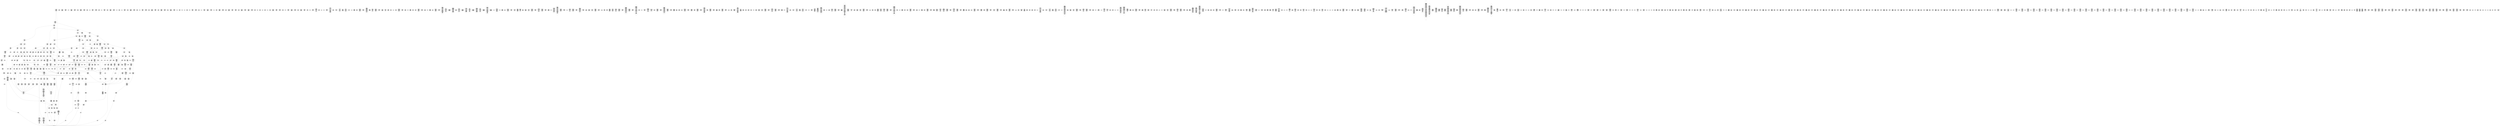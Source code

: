 /* Generated by GvGen v.1.0 (https://www.github.com/stricaud/gvgen) */

digraph G {
compound=true;
   node1 [label="[anywhere]"];
   node2 [label="# 0x0
PUSHX Data
PUSHX Data
MSTORE
PUSHX LogicData
CALLDATASIZE
LT
PUSHX Data
JUMPI
"];
   node3 [label="# 0xd
PUSHX Data
CALLDATALOAD
PUSHX BitData
SHR
PUSHX LogicData
GT
PUSHX Data
JUMPI
"];
   node4 [label="# 0x1e
PUSHX LogicData
GT
PUSHX Data
JUMPI
"];
   node5 [label="# 0x29
PUSHX LogicData
GT
PUSHX Data
JUMPI
"];
   node6 [label="# 0x34
PUSHX LogicData
EQ
PUSHX Data
JUMPI
"];
   node7 [label="# 0x3f
PUSHX LogicData
EQ
PUSHX Data
JUMPI
"];
   node8 [label="# 0x4a
PUSHX LogicData
EQ
PUSHX Data
JUMPI
"];
   node9 [label="# 0x55
PUSHX LogicData
EQ
PUSHX Data
JUMPI
"];
   node10 [label="# 0x60
PUSHX LogicData
EQ
PUSHX Data
JUMPI
"];
   node11 [label="# 0x6b
PUSHX LogicData
EQ
PUSHX Data
JUMPI
"];
   node12 [label="# 0x76
PUSHX Data
JUMP
"];
   node13 [label="# 0x7a
JUMPDEST
PUSHX LogicData
EQ
PUSHX Data
JUMPI
"];
   node14 [label="# 0x86
PUSHX LogicData
EQ
PUSHX Data
JUMPI
"];
   node15 [label="# 0x91
PUSHX LogicData
EQ
PUSHX Data
JUMPI
"];
   node16 [label="# 0x9c
PUSHX LogicData
EQ
PUSHX Data
JUMPI
"];
   node17 [label="# 0xa7
PUSHX LogicData
EQ
PUSHX Data
JUMPI
"];
   node18 [label="# 0xb2
PUSHX LogicData
EQ
PUSHX Data
JUMPI
"];
   node19 [label="# 0xbd
PUSHX Data
JUMP
"];
   node20 [label="# 0xc1
JUMPDEST
PUSHX LogicData
GT
PUSHX Data
JUMPI
"];
   node21 [label="# 0xcd
PUSHX LogicData
EQ
PUSHX Data
JUMPI
"];
   node22 [label="# 0xd8
PUSHX LogicData
EQ
PUSHX Data
JUMPI
"];
   node23 [label="# 0xe3
PUSHX LogicData
EQ
PUSHX Data
JUMPI
"];
   node24 [label="# 0xee
PUSHX LogicData
EQ
PUSHX Data
JUMPI
"];
   node25 [label="# 0xf9
PUSHX LogicData
EQ
PUSHX Data
JUMPI
"];
   node26 [label="# 0x104
PUSHX LogicData
EQ
PUSHX Data
JUMPI
"];
   node27 [label="# 0x10f
PUSHX Data
JUMP
"];
   node28 [label="# 0x113
JUMPDEST
PUSHX LogicData
EQ
PUSHX Data
JUMPI
"];
   node29 [label="# 0x11f
PUSHX LogicData
EQ
PUSHX Data
JUMPI
"];
   node30 [label="# 0x12a
PUSHX LogicData
EQ
PUSHX Data
JUMPI
"];
   node31 [label="# 0x135
PUSHX LogicData
EQ
PUSHX Data
JUMPI
"];
   node32 [label="# 0x140
PUSHX LogicData
EQ
PUSHX Data
JUMPI
"];
   node33 [label="# 0x14b
PUSHX Data
JUMP
"];
   node34 [label="# 0x14f
JUMPDEST
PUSHX LogicData
GT
PUSHX Data
JUMPI
"];
   node35 [label="# 0x15b
PUSHX LogicData
GT
PUSHX Data
JUMPI
"];
   node36 [label="# 0x166
PUSHX LogicData
EQ
PUSHX Data
JUMPI
"];
   node37 [label="# 0x171
PUSHX LogicData
EQ
PUSHX Data
JUMPI
"];
   node38 [label="# 0x17c
PUSHX LogicData
EQ
PUSHX Data
JUMPI
"];
   node39 [label="# 0x187
PUSHX LogicData
EQ
PUSHX Data
JUMPI
"];
   node40 [label="# 0x192
PUSHX LogicData
EQ
PUSHX Data
JUMPI
"];
   node41 [label="# 0x19d
PUSHX LogicData
EQ
PUSHX Data
JUMPI
"];
   node42 [label="# 0x1a8
PUSHX Data
JUMP
"];
   node43 [label="# 0x1ac
JUMPDEST
PUSHX LogicData
EQ
PUSHX Data
JUMPI
"];
   node44 [label="# 0x1b8
PUSHX LogicData
EQ
PUSHX Data
JUMPI
"];
   node45 [label="# 0x1c3
PUSHX LogicData
EQ
PUSHX Data
JUMPI
"];
   node46 [label="# 0x1ce
PUSHX LogicData
EQ
PUSHX Data
JUMPI
"];
   node47 [label="# 0x1d9
PUSHX LogicData
EQ
PUSHX Data
JUMPI
"];
   node48 [label="# 0x1e4
PUSHX LogicData
EQ
PUSHX Data
JUMPI
"];
   node49 [label="# 0x1ef
PUSHX Data
JUMP
"];
   node50 [label="# 0x1f3
JUMPDEST
PUSHX LogicData
GT
PUSHX Data
JUMPI
"];
   node51 [label="# 0x1ff
PUSHX LogicData
EQ
PUSHX Data
JUMPI
"];
   node52 [label="# 0x20a
PUSHX LogicData
EQ
PUSHX Data
JUMPI
"];
   node53 [label="# 0x215
PUSHX LogicData
EQ
PUSHX Data
JUMPI
"];
   node54 [label="# 0x220
PUSHX LogicData
EQ
PUSHX Data
JUMPI
"];
   node55 [label="# 0x22b
PUSHX LogicData
EQ
PUSHX Data
JUMPI
"];
   node56 [label="# 0x236
PUSHX LogicData
EQ
PUSHX Data
JUMPI
"];
   node57 [label="# 0x241
PUSHX Data
JUMP
"];
   node58 [label="# 0x245
JUMPDEST
PUSHX LogicData
EQ
PUSHX Data
JUMPI
"];
   node59 [label="# 0x251
PUSHX LogicData
EQ
PUSHX Data
JUMPI
"];
   node60 [label="# 0x25c
PUSHX LogicData
EQ
PUSHX Data
JUMPI
"];
   node61 [label="# 0x267
PUSHX LogicData
EQ
PUSHX Data
JUMPI
"];
   node62 [label="# 0x272
PUSHX LogicData
EQ
PUSHX Data
JUMPI
"];
   node63 [label="# 0x27d
JUMPDEST
PUSHX Data
REVERT
"];
   node64 [label="# 0x282
JUMPDEST
CALLVALUE
ISZERO
PUSHX Data
JUMPI
"];
   node65 [label="# 0x28a
PUSHX Data
REVERT
"];
   node66 [label="# 0x28e
JUMPDEST
PUSHX Data
PUSHX ArithData
CALLDATASIZE
SUB
ADD
PUSHX Data
PUSHX Data
JUMP
"];
   node67 [label="# 0x2a4
JUMPDEST
PUSHX Data
JUMP
"];
   node68 [label="# 0x2a9
JUMPDEST
PUSHX MemData
MLOAD
PUSHX Data
PUSHX Data
JUMP
"];
   node69 [label="# 0x2b6
JUMPDEST
PUSHX MemData
MLOAD
SUB
RETURN
"];
   node70 [label="# 0x2bf
JUMPDEST
CALLVALUE
ISZERO
PUSHX Data
JUMPI
"];
   node71 [label="# 0x2c7
PUSHX Data
REVERT
"];
   node72 [label="# 0x2cb
JUMPDEST
PUSHX Data
PUSHX Data
JUMP
"];
   node73 [label="# 0x2d4
JUMPDEST
STOP
"];
   node74 [label="# 0x2d6
JUMPDEST
CALLVALUE
ISZERO
PUSHX Data
JUMPI
"];
   node75 [label="# 0x2de
PUSHX Data
REVERT
"];
   node76 [label="# 0x2e2
JUMPDEST
PUSHX Data
PUSHX Data
JUMP
"];
   node77 [label="# 0x2eb
JUMPDEST
PUSHX MemData
MLOAD
PUSHX Data
PUSHX Data
JUMP
"];
   node78 [label="# 0x2f8
JUMPDEST
PUSHX MemData
MLOAD
SUB
RETURN
"];
   node79 [label="# 0x301
JUMPDEST
CALLVALUE
ISZERO
PUSHX Data
JUMPI
"];
   node80 [label="# 0x309
PUSHX Data
REVERT
"];
   node81 [label="# 0x30d
JUMPDEST
PUSHX Data
PUSHX ArithData
CALLDATASIZE
SUB
ADD
PUSHX Data
PUSHX Data
JUMP
"];
   node82 [label="# 0x323
JUMPDEST
PUSHX Data
JUMP
"];
   node83 [label="# 0x328
JUMPDEST
PUSHX MemData
MLOAD
PUSHX Data
PUSHX Data
JUMP
"];
   node84 [label="# 0x335
JUMPDEST
PUSHX MemData
MLOAD
SUB
RETURN
"];
   node85 [label="# 0x33e
JUMPDEST
CALLVALUE
ISZERO
PUSHX Data
JUMPI
"];
   node86 [label="# 0x346
PUSHX Data
REVERT
"];
   node87 [label="# 0x34a
JUMPDEST
PUSHX Data
PUSHX ArithData
CALLDATASIZE
SUB
ADD
PUSHX Data
PUSHX Data
JUMP
"];
   node88 [label="# 0x360
JUMPDEST
PUSHX Data
JUMP
"];
   node89 [label="# 0x365
JUMPDEST
STOP
"];
   node90 [label="# 0x367
JUMPDEST
CALLVALUE
ISZERO
PUSHX Data
JUMPI
"];
   node91 [label="# 0x36f
PUSHX Data
REVERT
"];
   node92 [label="# 0x373
JUMPDEST
PUSHX Data
PUSHX Data
JUMP
"];
   node93 [label="# 0x37c
JUMPDEST
PUSHX MemData
MLOAD
PUSHX Data
PUSHX Data
JUMP
"];
   node94 [label="# 0x389
JUMPDEST
PUSHX MemData
MLOAD
SUB
RETURN
"];
   node95 [label="# 0x392
JUMPDEST
CALLVALUE
ISZERO
PUSHX Data
JUMPI
"];
   node96 [label="# 0x39a
PUSHX Data
REVERT
"];
   node97 [label="# 0x39e
JUMPDEST
PUSHX Data
PUSHX Data
JUMP
"];
   node98 [label="# 0x3a7
JUMPDEST
PUSHX MemData
MLOAD
PUSHX Data
PUSHX Data
JUMP
"];
   node99 [label="# 0x3b4
JUMPDEST
PUSHX MemData
MLOAD
SUB
RETURN
"];
   node100 [label="# 0x3bd
JUMPDEST
CALLVALUE
ISZERO
PUSHX Data
JUMPI
"];
   node101 [label="# 0x3c5
PUSHX Data
REVERT
"];
   node102 [label="# 0x3c9
JUMPDEST
PUSHX Data
PUSHX ArithData
CALLDATASIZE
SUB
ADD
PUSHX Data
PUSHX Data
JUMP
"];
   node103 [label="# 0x3df
JUMPDEST
PUSHX Data
JUMP
"];
   node104 [label="# 0x3e4
JUMPDEST
STOP
"];
   node105 [label="# 0x3e6
JUMPDEST
CALLVALUE
ISZERO
PUSHX Data
JUMPI
"];
   node106 [label="# 0x3ee
PUSHX Data
REVERT
"];
   node107 [label="# 0x3f2
JUMPDEST
PUSHX Data
PUSHX Data
JUMP
"];
   node108 [label="# 0x3fb
JUMPDEST
PUSHX MemData
MLOAD
PUSHX Data
PUSHX Data
JUMP
"];
   node109 [label="# 0x408
JUMPDEST
PUSHX MemData
MLOAD
SUB
RETURN
"];
   node110 [label="# 0x411
JUMPDEST
CALLVALUE
ISZERO
PUSHX Data
JUMPI
"];
   node111 [label="# 0x419
PUSHX Data
REVERT
"];
   node112 [label="# 0x41d
JUMPDEST
PUSHX Data
PUSHX ArithData
CALLDATASIZE
SUB
ADD
PUSHX Data
PUSHX Data
JUMP
"];
   node113 [label="# 0x433
JUMPDEST
PUSHX Data
JUMP
"];
   node114 [label="# 0x438
JUMPDEST
PUSHX MemData
MLOAD
PUSHX Data
PUSHX Data
JUMP
"];
   node115 [label="# 0x445
JUMPDEST
PUSHX MemData
MLOAD
SUB
RETURN
"];
   node116 [label="# 0x44e
JUMPDEST
CALLVALUE
ISZERO
PUSHX Data
JUMPI
"];
   node117 [label="# 0x456
PUSHX Data
REVERT
"];
   node118 [label="# 0x45a
JUMPDEST
PUSHX Data
PUSHX Data
JUMP
"];
   node119 [label="# 0x463
JUMPDEST
STOP
"];
   node120 [label="# 0x465
JUMPDEST
CALLVALUE
ISZERO
PUSHX Data
JUMPI
"];
   node121 [label="# 0x46d
PUSHX Data
REVERT
"];
   node122 [label="# 0x471
JUMPDEST
PUSHX Data
PUSHX ArithData
CALLDATASIZE
SUB
ADD
PUSHX Data
PUSHX Data
JUMP
"];
   node123 [label="# 0x487
JUMPDEST
PUSHX Data
JUMP
"];
   node124 [label="# 0x48c
JUMPDEST
STOP
"];
   node125 [label="# 0x48e
JUMPDEST
CALLVALUE
ISZERO
PUSHX Data
JUMPI
"];
   node126 [label="# 0x496
PUSHX Data
REVERT
"];
   node127 [label="# 0x49a
JUMPDEST
PUSHX Data
PUSHX Data
JUMP
"];
   node128 [label="# 0x4a3
JUMPDEST
PUSHX MemData
MLOAD
PUSHX Data
PUSHX Data
JUMP
"];
   node129 [label="# 0x4b0
JUMPDEST
PUSHX MemData
MLOAD
SUB
RETURN
"];
   node130 [label="# 0x4b9
JUMPDEST
CALLVALUE
ISZERO
PUSHX Data
JUMPI
"];
   node131 [label="# 0x4c1
PUSHX Data
REVERT
"];
   node132 [label="# 0x4c5
JUMPDEST
PUSHX Data
PUSHX ArithData
CALLDATASIZE
SUB
ADD
PUSHX Data
PUSHX Data
JUMP
"];
   node133 [label="# 0x4db
JUMPDEST
PUSHX Data
JUMP
"];
   node134 [label="# 0x4e0
JUMPDEST
PUSHX MemData
MLOAD
PUSHX Data
PUSHX Data
JUMP
"];
   node135 [label="# 0x4ed
JUMPDEST
PUSHX MemData
MLOAD
SUB
RETURN
"];
   node136 [label="# 0x4f6
JUMPDEST
CALLVALUE
ISZERO
PUSHX Data
JUMPI
"];
   node137 [label="# 0x4fe
PUSHX Data
REVERT
"];
   node138 [label="# 0x502
JUMPDEST
PUSHX Data
PUSHX ArithData
CALLDATASIZE
SUB
ADD
PUSHX Data
PUSHX Data
JUMP
"];
   node139 [label="# 0x518
JUMPDEST
PUSHX Data
JUMP
"];
   node140 [label="# 0x51d
JUMPDEST
STOP
"];
   node141 [label="# 0x51f
JUMPDEST
CALLVALUE
ISZERO
PUSHX Data
JUMPI
"];
   node142 [label="# 0x527
PUSHX Data
REVERT
"];
   node143 [label="# 0x52b
JUMPDEST
PUSHX Data
PUSHX Data
JUMP
"];
   node144 [label="# 0x534
JUMPDEST
PUSHX MemData
MLOAD
PUSHX Data
PUSHX Data
JUMP
"];
   node145 [label="# 0x541
JUMPDEST
PUSHX MemData
MLOAD
SUB
RETURN
"];
   node146 [label="# 0x54a
JUMPDEST
CALLVALUE
ISZERO
PUSHX Data
JUMPI
"];
   node147 [label="# 0x552
PUSHX Data
REVERT
"];
   node148 [label="# 0x556
JUMPDEST
PUSHX Data
PUSHX Data
JUMP
"];
   node149 [label="# 0x55f
JUMPDEST
PUSHX MemData
MLOAD
PUSHX Data
PUSHX Data
JUMP
"];
   node150 [label="# 0x56c
JUMPDEST
PUSHX MemData
MLOAD
SUB
RETURN
"];
   node151 [label="# 0x575
JUMPDEST
CALLVALUE
ISZERO
PUSHX Data
JUMPI
"];
   node152 [label="# 0x57d
PUSHX Data
REVERT
"];
   node153 [label="# 0x581
JUMPDEST
PUSHX Data
PUSHX ArithData
CALLDATASIZE
SUB
ADD
PUSHX Data
PUSHX Data
JUMP
"];
   node154 [label="# 0x597
JUMPDEST
PUSHX Data
JUMP
"];
   node155 [label="# 0x59c
JUMPDEST
PUSHX MemData
MLOAD
PUSHX Data
PUSHX Data
JUMP
"];
   node156 [label="# 0x5a9
JUMPDEST
PUSHX MemData
MLOAD
SUB
RETURN
"];
   node157 [label="# 0x5b2
JUMPDEST
CALLVALUE
ISZERO
PUSHX Data
JUMPI
"];
   node158 [label="# 0x5ba
PUSHX Data
REVERT
"];
   node159 [label="# 0x5be
JUMPDEST
PUSHX Data
PUSHX ArithData
CALLDATASIZE
SUB
ADD
PUSHX Data
PUSHX Data
JUMP
"];
   node160 [label="# 0x5d4
JUMPDEST
PUSHX Data
JUMP
"];
   node161 [label="# 0x5d9
JUMPDEST
PUSHX MemData
MLOAD
PUSHX Data
PUSHX Data
JUMP
"];
   node162 [label="# 0x5e6
JUMPDEST
PUSHX MemData
MLOAD
SUB
RETURN
"];
   node163 [label="# 0x5ef
JUMPDEST
CALLVALUE
ISZERO
PUSHX Data
JUMPI
"];
   node164 [label="# 0x5f7
PUSHX Data
REVERT
"];
   node165 [label="# 0x5fb
JUMPDEST
PUSHX Data
PUSHX ArithData
CALLDATASIZE
SUB
ADD
PUSHX Data
PUSHX Data
JUMP
"];
   node166 [label="# 0x611
JUMPDEST
PUSHX Data
JUMP
"];
   node167 [label="# 0x616
JUMPDEST
PUSHX MemData
MLOAD
PUSHX Data
PUSHX Data
JUMP
"];
   node168 [label="# 0x623
JUMPDEST
PUSHX MemData
MLOAD
SUB
RETURN
"];
   node169 [label="# 0x62c
JUMPDEST
CALLVALUE
ISZERO
PUSHX Data
JUMPI
"];
   node170 [label="# 0x634
PUSHX Data
REVERT
"];
   node171 [label="# 0x638
JUMPDEST
PUSHX Data
PUSHX Data
JUMP
"];
   node172 [label="# 0x641
JUMPDEST
STOP
"];
   node173 [label="# 0x643
JUMPDEST
CALLVALUE
ISZERO
PUSHX Data
JUMPI
"];
   node174 [label="# 0x64b
PUSHX Data
REVERT
"];
   node175 [label="# 0x64f
JUMPDEST
PUSHX Data
PUSHX ArithData
CALLDATASIZE
SUB
ADD
PUSHX Data
PUSHX Data
JUMP
"];
   node176 [label="# 0x665
JUMPDEST
PUSHX Data
JUMP
"];
   node177 [label="# 0x66a
JUMPDEST
STOP
"];
   node178 [label="# 0x66c
JUMPDEST
CALLVALUE
ISZERO
PUSHX Data
JUMPI
"];
   node179 [label="# 0x674
PUSHX Data
REVERT
"];
   node180 [label="# 0x678
JUMPDEST
PUSHX Data
PUSHX Data
JUMP
"];
   node181 [label="# 0x681
JUMPDEST
STOP
"];
   node182 [label="# 0x683
JUMPDEST
PUSHX Data
PUSHX ArithData
CALLDATASIZE
SUB
ADD
PUSHX Data
PUSHX Data
JUMP
"];
   node183 [label="# 0x698
JUMPDEST
PUSHX Data
JUMP
"];
   node184 [label="# 0x69d
JUMPDEST
STOP
"];
   node185 [label="# 0x69f
JUMPDEST
CALLVALUE
ISZERO
PUSHX Data
JUMPI
"];
   node186 [label="# 0x6a7
PUSHX Data
REVERT
"];
   node187 [label="# 0x6ab
JUMPDEST
PUSHX Data
PUSHX Data
JUMP
"];
   node188 [label="# 0x6b4
JUMPDEST
PUSHX MemData
MLOAD
PUSHX Data
PUSHX Data
JUMP
"];
   node189 [label="# 0x6c1
JUMPDEST
PUSHX MemData
MLOAD
SUB
RETURN
"];
   node190 [label="# 0x6ca
JUMPDEST
CALLVALUE
ISZERO
PUSHX Data
JUMPI
"];
   node191 [label="# 0x6d2
PUSHX Data
REVERT
"];
   node192 [label="# 0x6d6
JUMPDEST
PUSHX Data
PUSHX Data
JUMP
"];
   node193 [label="# 0x6df
JUMPDEST
PUSHX MemData
MLOAD
PUSHX Data
PUSHX Data
JUMP
"];
   node194 [label="# 0x6ec
JUMPDEST
PUSHX MemData
MLOAD
SUB
RETURN
"];
   node195 [label="# 0x6f5
JUMPDEST
CALLVALUE
ISZERO
PUSHX Data
JUMPI
"];
   node196 [label="# 0x6fd
PUSHX Data
REVERT
"];
   node197 [label="# 0x701
JUMPDEST
PUSHX Data
PUSHX ArithData
CALLDATASIZE
SUB
ADD
PUSHX Data
PUSHX Data
JUMP
"];
   node198 [label="# 0x717
JUMPDEST
PUSHX Data
JUMP
"];
   node199 [label="# 0x71c
JUMPDEST
STOP
"];
   node200 [label="# 0x71e
JUMPDEST
CALLVALUE
ISZERO
PUSHX Data
JUMPI
"];
   node201 [label="# 0x726
PUSHX Data
REVERT
"];
   node202 [label="# 0x72a
JUMPDEST
PUSHX Data
PUSHX Data
JUMP
"];
   node203 [label="# 0x733
JUMPDEST
PUSHX MemData
MLOAD
PUSHX Data
PUSHX Data
JUMP
"];
   node204 [label="# 0x740
JUMPDEST
PUSHX MemData
MLOAD
SUB
RETURN
"];
   node205 [label="# 0x749
JUMPDEST
CALLVALUE
ISZERO
PUSHX Data
JUMPI
"];
   node206 [label="# 0x751
PUSHX Data
REVERT
"];
   node207 [label="# 0x755
JUMPDEST
PUSHX Data
PUSHX Data
JUMP
"];
   node208 [label="# 0x75e
JUMPDEST
PUSHX MemData
MLOAD
PUSHX Data
PUSHX Data
JUMP
"];
   node209 [label="# 0x76b
JUMPDEST
PUSHX MemData
MLOAD
SUB
RETURN
"];
   node210 [label="# 0x774
JUMPDEST
CALLVALUE
ISZERO
PUSHX Data
JUMPI
"];
   node211 [label="# 0x77c
PUSHX Data
REVERT
"];
   node212 [label="# 0x780
JUMPDEST
PUSHX Data
PUSHX Data
JUMP
"];
   node213 [label="# 0x789
JUMPDEST
STOP
"];
   node214 [label="# 0x78b
JUMPDEST
CALLVALUE
ISZERO
PUSHX Data
JUMPI
"];
   node215 [label="# 0x793
PUSHX Data
REVERT
"];
   node216 [label="# 0x797
JUMPDEST
PUSHX Data
PUSHX ArithData
CALLDATASIZE
SUB
ADD
PUSHX Data
PUSHX Data
JUMP
"];
   node217 [label="# 0x7ad
JUMPDEST
PUSHX Data
JUMP
"];
   node218 [label="# 0x7b2
JUMPDEST
PUSHX MemData
MLOAD
PUSHX Data
PUSHX Data
JUMP
"];
   node219 [label="# 0x7bf
JUMPDEST
PUSHX MemData
MLOAD
SUB
RETURN
"];
   node220 [label="# 0x7c8
JUMPDEST
CALLVALUE
ISZERO
PUSHX Data
JUMPI
"];
   node221 [label="# 0x7d0
PUSHX Data
REVERT
"];
   node222 [label="# 0x7d4
JUMPDEST
PUSHX Data
PUSHX ArithData
CALLDATASIZE
SUB
ADD
PUSHX Data
PUSHX Data
JUMP
"];
   node223 [label="# 0x7ea
JUMPDEST
PUSHX Data
JUMP
"];
   node224 [label="# 0x7ef
JUMPDEST
PUSHX MemData
MLOAD
PUSHX Data
PUSHX Data
JUMP
"];
   node225 [label="# 0x7fc
JUMPDEST
PUSHX MemData
MLOAD
SUB
RETURN
"];
   node226 [label="# 0x805
JUMPDEST
CALLVALUE
ISZERO
PUSHX Data
JUMPI
"];
   node227 [label="# 0x80d
PUSHX Data
REVERT
"];
   node228 [label="# 0x811
JUMPDEST
PUSHX Data
PUSHX Data
JUMP
"];
   node229 [label="# 0x81a
JUMPDEST
PUSHX MemData
MLOAD
PUSHX Data
PUSHX Data
JUMP
"];
   node230 [label="# 0x827
JUMPDEST
PUSHX MemData
MLOAD
SUB
RETURN
"];
   node231 [label="# 0x830
JUMPDEST
CALLVALUE
ISZERO
PUSHX Data
JUMPI
"];
   node232 [label="# 0x838
PUSHX Data
REVERT
"];
   node233 [label="# 0x83c
JUMPDEST
PUSHX Data
PUSHX ArithData
CALLDATASIZE
SUB
ADD
PUSHX Data
PUSHX Data
JUMP
"];
   node234 [label="# 0x852
JUMPDEST
PUSHX Data
JUMP
"];
   node235 [label="# 0x857
JUMPDEST
PUSHX MemData
MLOAD
PUSHX Data
PUSHX Data
JUMP
"];
   node236 [label="# 0x864
JUMPDEST
PUSHX MemData
MLOAD
SUB
RETURN
"];
   node237 [label="# 0x86d
JUMPDEST
CALLVALUE
ISZERO
PUSHX Data
JUMPI
"];
   node238 [label="# 0x875
PUSHX Data
REVERT
"];
   node239 [label="# 0x879
JUMPDEST
PUSHX Data
PUSHX Data
JUMP
"];
   node240 [label="# 0x882
JUMPDEST
PUSHX MemData
MLOAD
PUSHX Data
PUSHX Data
JUMP
"];
   node241 [label="# 0x88f
JUMPDEST
PUSHX MemData
MLOAD
SUB
RETURN
"];
   node242 [label="# 0x898
JUMPDEST
CALLVALUE
ISZERO
PUSHX Data
JUMPI
"];
   node243 [label="# 0x8a0
PUSHX Data
REVERT
"];
   node244 [label="# 0x8a4
JUMPDEST
PUSHX Data
PUSHX ArithData
CALLDATASIZE
SUB
ADD
PUSHX Data
PUSHX Data
JUMP
"];
   node245 [label="# 0x8ba
JUMPDEST
PUSHX Data
JUMP
"];
   node246 [label="# 0x8bf
JUMPDEST
STOP
"];
   node247 [label="# 0x8c1
JUMPDEST
CALLVALUE
ISZERO
PUSHX Data
JUMPI
"];
   node248 [label="# 0x8c9
PUSHX Data
REVERT
"];
   node249 [label="# 0x8cd
JUMPDEST
PUSHX Data
PUSHX ArithData
CALLDATASIZE
SUB
ADD
PUSHX Data
PUSHX Data
JUMP
"];
   node250 [label="# 0x8e3
JUMPDEST
PUSHX Data
JUMP
"];
   node251 [label="# 0x8e8
JUMPDEST
STOP
"];
   node252 [label="# 0x8ea
JUMPDEST
CALLVALUE
ISZERO
PUSHX Data
JUMPI
"];
   node253 [label="# 0x8f2
PUSHX Data
REVERT
"];
   node254 [label="# 0x8f6
JUMPDEST
PUSHX Data
PUSHX ArithData
CALLDATASIZE
SUB
ADD
PUSHX Data
PUSHX Data
JUMP
"];
   node255 [label="# 0x90c
JUMPDEST
PUSHX Data
JUMP
"];
   node256 [label="# 0x911
JUMPDEST
STOP
"];
   node257 [label="# 0x913
JUMPDEST
CALLVALUE
ISZERO
PUSHX Data
JUMPI
"];
   node258 [label="# 0x91b
PUSHX Data
REVERT
"];
   node259 [label="# 0x91f
JUMPDEST
PUSHX Data
PUSHX ArithData
CALLDATASIZE
SUB
ADD
PUSHX Data
PUSHX Data
JUMP
"];
   node260 [label="# 0x935
JUMPDEST
PUSHX Data
JUMP
"];
   node261 [label="# 0x93a
JUMPDEST
PUSHX MemData
MLOAD
PUSHX Data
PUSHX Data
JUMP
"];
   node262 [label="# 0x947
JUMPDEST
PUSHX MemData
MLOAD
SUB
RETURN
"];
   node263 [label="# 0x950
JUMPDEST
CALLVALUE
ISZERO
PUSHX Data
JUMPI
"];
   node264 [label="# 0x958
PUSHX Data
REVERT
"];
   node265 [label="# 0x95c
JUMPDEST
PUSHX Data
PUSHX Data
JUMP
"];
   node266 [label="# 0x965
JUMPDEST
PUSHX MemData
MLOAD
PUSHX Data
PUSHX Data
JUMP
"];
   node267 [label="# 0x972
JUMPDEST
PUSHX MemData
MLOAD
SUB
RETURN
"];
   node268 [label="# 0x97b
JUMPDEST
PUSHX Data
PUSHX ArithData
CALLDATASIZE
SUB
ADD
PUSHX Data
PUSHX Data
JUMP
"];
   node269 [label="# 0x990
JUMPDEST
PUSHX Data
JUMP
"];
   node270 [label="# 0x995
JUMPDEST
STOP
"];
   node271 [label="# 0x997
JUMPDEST
CALLVALUE
ISZERO
PUSHX Data
JUMPI
"];
   node272 [label="# 0x99f
PUSHX Data
REVERT
"];
   node273 [label="# 0x9a3
JUMPDEST
PUSHX Data
PUSHX Data
JUMP
"];
   node274 [label="# 0x9ac
JUMPDEST
PUSHX MemData
MLOAD
PUSHX Data
PUSHX Data
JUMP
"];
   node275 [label="# 0x9b9
JUMPDEST
PUSHX MemData
MLOAD
SUB
RETURN
"];
   node276 [label="# 0x9c2
JUMPDEST
CALLVALUE
ISZERO
PUSHX Data
JUMPI
"];
   node277 [label="# 0x9ca
PUSHX Data
REVERT
"];
   node278 [label="# 0x9ce
JUMPDEST
PUSHX Data
PUSHX Data
JUMP
"];
   node279 [label="# 0x9d7
JUMPDEST
PUSHX MemData
MLOAD
PUSHX Data
PUSHX Data
JUMP
"];
   node280 [label="# 0x9e4
JUMPDEST
PUSHX MemData
MLOAD
SUB
RETURN
"];
   node281 [label="# 0x9ed
JUMPDEST
CALLVALUE
ISZERO
PUSHX Data
JUMPI
"];
   node282 [label="# 0x9f5
PUSHX Data
REVERT
"];
   node283 [label="# 0x9f9
JUMPDEST
PUSHX Data
PUSHX ArithData
CALLDATASIZE
SUB
ADD
PUSHX Data
PUSHX Data
JUMP
"];
   node284 [label="# 0xa0f
JUMPDEST
PUSHX Data
JUMP
"];
   node285 [label="# 0xa14
JUMPDEST
PUSHX MemData
MLOAD
PUSHX Data
PUSHX Data
JUMP
"];
   node286 [label="# 0xa21
JUMPDEST
PUSHX MemData
MLOAD
SUB
RETURN
"];
   node287 [label="# 0xa2a
JUMPDEST
CALLVALUE
ISZERO
PUSHX Data
JUMPI
"];
   node288 [label="# 0xa32
PUSHX Data
REVERT
"];
   node289 [label="# 0xa36
JUMPDEST
PUSHX Data
PUSHX ArithData
CALLDATASIZE
SUB
ADD
PUSHX Data
PUSHX Data
JUMP
"];
   node290 [label="# 0xa4c
JUMPDEST
PUSHX Data
JUMP
"];
   node291 [label="# 0xa51
JUMPDEST
STOP
"];
   node292 [label="# 0xa53
JUMPDEST
CALLVALUE
ISZERO
PUSHX Data
JUMPI
"];
   node293 [label="# 0xa5b
PUSHX Data
REVERT
"];
   node294 [label="# 0xa5f
JUMPDEST
PUSHX Data
PUSHX Data
JUMP
"];
   node295 [label="# 0xa68
JUMPDEST
PUSHX MemData
MLOAD
PUSHX Data
PUSHX Data
JUMP
"];
   node296 [label="# 0xa75
JUMPDEST
PUSHX MemData
MLOAD
SUB
RETURN
"];
   node297 [label="# 0xa7e
JUMPDEST
PUSHX Data
PUSHX BitData
PUSHX BitData
NOT
AND
PUSHX BitData
NOT
AND
EQ
PUSHX Data
JUMPI
"];
   node298 [label="# 0xae7
PUSHX Data
PUSHX Data
JUMP
"];
   node299 [label="# 0xaf0
JUMPDEST
"];
   node300 [label="# 0xaf1
JUMPDEST
JUMP
"];
   node301 [label="# 0xaf8
JUMPDEST
PUSHX Data
PUSHX Data
JUMP
"];
   node302 [label="# 0xb00
JUMPDEST
PUSHX BitData
AND
PUSHX Data
PUSHX Data
JUMP
"];
   node303 [label="# 0xb1e
JUMPDEST
PUSHX BitData
AND
EQ
PUSHX Data
JUMPI
"];
   node304 [label="# 0xb3a
PUSHX MemData
MLOAD
PUSHX Data
MSTORE
PUSHX ArithData
ADD
PUSHX Data
PUSHX Data
JUMP
"];
   node305 [label="# 0xb6b
JUMPDEST
PUSHX MemData
MLOAD
SUB
REVERT
"];
   node306 [label="# 0xb74
JUMPDEST
PUSHX StorData
PUSHX ArithData
SLOAD
PUSHX ArithData
EXP
DIV
PUSHX BitData
AND
ISZERO
PUSHX StorData
PUSHX ArithData
PUSHX ArithData
EXP
SLOAD
PUSHX ArithData
MUL
NOT
AND
ISZERO
ISZERO
MUL
OR
SSTORE
JUMP
"];
   node307 [label="# 0xba0
JUMPDEST
PUSHX Data
PUSHX StorData
SLOAD
PUSHX Data
PUSHX Data
JUMP
"];
   node308 [label="# 0xbaf
JUMPDEST
PUSHX ArithData
ADD
PUSHX ArithData
DIV
MUL
PUSHX ArithData
ADD
PUSHX MemData
MLOAD
ADD
PUSHX Data
MSTORE
MSTORE
PUSHX ArithData
ADD
SLOAD
PUSHX Data
PUSHX Data
JUMP
"];
   node309 [label="# 0xbdb
JUMPDEST
ISZERO
PUSHX Data
JUMPI
"];
   node310 [label="# 0xbe2
PUSHX LogicData
LT
PUSHX Data
JUMPI
"];
   node311 [label="# 0xbea
PUSHX ArithData
SLOAD
DIV
MUL
MSTORE
PUSHX ArithData
ADD
PUSHX Data
JUMP
"];
   node312 [label="# 0xbfd
JUMPDEST
ADD
PUSHX Data
MSTORE
PUSHX Data
PUSHX Data
SHA3
"];
   node313 [label="# 0xc0b
JUMPDEST
SLOAD
MSTORE
PUSHX ArithData
ADD
PUSHX ArithData
ADD
GT
PUSHX Data
JUMPI
"];
   node314 [label="# 0xc1f
SUB
PUSHX BitData
AND
ADD
"];
   node315 [label="# 0xc28
JUMPDEST
JUMP
"];
   node316 [label="# 0xc32
JUMPDEST
PUSHX Data
PUSHX Data
PUSHX Data
JUMP
"];
   node317 [label="# 0xc3d
JUMPDEST
PUSHX Data
JUMPI
"];
   node318 [label="# 0xc42
PUSHX MemData
MLOAD
PUSHX Data
MSTORE
PUSHX ArithData
ADD
PUSHX Data
PUSHX Data
JUMP
"];
   node319 [label="# 0xc73
JUMPDEST
PUSHX MemData
MLOAD
SUB
REVERT
"];
   node320 [label="# 0xc7c
JUMPDEST
PUSHX Data
PUSHX ArithData
MSTORE
PUSHX ArithData
ADD
MSTORE
PUSHX ArithData
ADD
PUSHX Data
SHA3
PUSHX ArithData
SLOAD
PUSHX ArithData
EXP
DIV
PUSHX BitData
AND
JUMP
"];
   node321 [label="# 0xcb7
JUMPDEST
PUSHX Data
PUSHX Data
PUSHX Data
JUMP
"];
   node322 [label="# 0xcc2
JUMPDEST
PUSHX BitData
AND
PUSHX BitData
AND
EQ
ISZERO
PUSHX Data
JUMPI
"];
   node323 [label="# 0xcf9
PUSHX MemData
MLOAD
PUSHX Data
MSTORE
PUSHX ArithData
ADD
PUSHX Data
PUSHX Data
JUMP
"];
   node324 [label="# 0xd2a
JUMPDEST
PUSHX MemData
MLOAD
SUB
REVERT
"];
   node325 [label="# 0xd33
JUMPDEST
PUSHX BitData
AND
PUSHX Data
PUSHX Data
JUMP
"];
   node326 [label="# 0xd52
JUMPDEST
PUSHX BitData
AND
EQ
PUSHX Data
JUMPI
"];
   node327 [label="# 0xd6f
PUSHX Data
PUSHX Data
PUSHX Data
JUMP
"];
   node328 [label="# 0xd7b
JUMPDEST
PUSHX Data
JUMP
"];
   node329 [label="# 0xd80
JUMPDEST
"];
   node330 [label="# 0xd81
JUMPDEST
PUSHX Data
JUMPI
"];
   node331 [label="# 0xd86
PUSHX MemData
MLOAD
PUSHX Data
MSTORE
PUSHX ArithData
ADD
PUSHX Data
PUSHX Data
JUMP
"];
   node332 [label="# 0xdb7
JUMPDEST
PUSHX MemData
MLOAD
SUB
REVERT
"];
   node333 [label="# 0xdc0
JUMPDEST
PUSHX Data
PUSHX Data
JUMP
"];
   node334 [label="# 0xdca
JUMPDEST
JUMP
"];
   node335 [label="# 0xdcf
JUMPDEST
PUSHX Data
PUSHX StorData
SLOAD
JUMP
"];
   node336 [label="# 0xddc
JUMPDEST
PUSHX Data
JUMP
"];
   node337 [label="# 0xde2
JUMPDEST
PUSHX Data
PUSHX Data
PUSHX Data
JUMP
"];
   node338 [label="# 0xded
JUMPDEST
PUSHX Data
JUMP
"];
   node339 [label="# 0xdf3
JUMPDEST
PUSHX Data
JUMPI
"];
   node340 [label="# 0xdf8
PUSHX MemData
MLOAD
PUSHX Data
MSTORE
PUSHX ArithData
ADD
PUSHX Data
PUSHX Data
JUMP
"];
   node341 [label="# 0xe29
JUMPDEST
PUSHX MemData
MLOAD
SUB
REVERT
"];
   node342 [label="# 0xe32
JUMPDEST
PUSHX Data
PUSHX Data
JUMP
"];
   node343 [label="# 0xe3d
JUMPDEST
JUMP
"];
   node344 [label="# 0xe42
JUMPDEST
PUSHX Data
JUMP
"];
   node345 [label="# 0xe4d
JUMPDEST
PUSHX Data
PUSHX Data
PUSHX Data
JUMP
"];
   node346 [label="# 0xe58
JUMPDEST
LT
PUSHX Data
JUMPI
"];
   node347 [label="# 0xe5f
PUSHX MemData
MLOAD
PUSHX Data
MSTORE
PUSHX ArithData
ADD
PUSHX Data
PUSHX Data
JUMP
"];
   node348 [label="# 0xe90
JUMPDEST
PUSHX MemData
MLOAD
SUB
REVERT
"];
   node349 [label="# 0xe99
JUMPDEST
PUSHX Data
PUSHX ArithData
PUSHX BitData
AND
PUSHX BitData
AND
MSTORE
PUSHX ArithData
ADD
MSTORE
PUSHX ArithData
ADD
PUSHX Data
SHA3
PUSHX ArithData
MSTORE
PUSHX ArithData
ADD
MSTORE
PUSHX ArithData
ADD
PUSHX Data
SHA3
SLOAD
JUMP
"];
   node350 [label="# 0xef2
JUMPDEST
PUSHX StorData
PUSHX ArithData
SLOAD
PUSHX ArithData
EXP
DIV
PUSHX BitData
AND
PUSHX BitData
AND
PUSHX Data
PUSHX Data
SELFBALANCE
PUSHX Data
PUSHX Data
JUMP
"];
   node351 [label="# 0xf3b
JUMPDEST
ISZERO
MUL
PUSHX MemData
MLOAD
PUSHX Data
PUSHX MemData
MLOAD
SUB
CALL
ISZERO
ISZERO
PUSHX Data
JUMPI
"];
   node352 [label="# 0xf5d
RETURNDATASIZE
PUSHX Data
RETURNDATACOPY
RETURNDATASIZE
PUSHX Data
REVERT
"];
   node353 [label="# 0xf66
JUMPDEST
PUSHX Data
SELFBALANCE
PUSHX StorData
PUSHX ArithData
SLOAD
PUSHX ArithData
EXP
DIV
PUSHX BitData
AND
PUSHX BitData
AND
PUSHX Data
PUSHX Data
PUSHX Data
PUSHX Data
PUSHX Data
JUMP
"];
   node354 [label="# 0xfb8
JUMPDEST
PUSHX Data
PUSHX Data
JUMP
"];
   node355 [label="# 0xfc2
JUMPDEST
ISZERO
MUL
PUSHX MemData
MLOAD
PUSHX Data
PUSHX MemData
MLOAD
SUB
CALL
ISZERO
ISZERO
PUSHX Data
JUMPI
"];
   node356 [label="# 0xfe4
RETURNDATASIZE
PUSHX Data
RETURNDATACOPY
RETURNDATASIZE
PUSHX Data
REVERT
"];
   node357 [label="# 0xfed
JUMPDEST
PUSHX StorData
PUSHX ArithData
SLOAD
PUSHX ArithData
EXP
DIV
PUSHX BitData
AND
PUSHX BitData
AND
PUSHX Data
PUSHX Data
PUSHX Data
PUSHX Data
JUMP
"];
   node358 [label="# 0x1037
JUMPDEST
ISZERO
MUL
PUSHX MemData
MLOAD
PUSHX Data
PUSHX MemData
MLOAD
SUB
CALL
ISZERO
ISZERO
PUSHX Data
JUMPI
"];
   node359 [label="# 0x1059
RETURNDATASIZE
PUSHX Data
RETURNDATACOPY
RETURNDATASIZE
PUSHX Data
REVERT
"];
   node360 [label="# 0x1062
JUMPDEST
PUSHX StorData
PUSHX ArithData
SLOAD
PUSHX ArithData
EXP
DIV
PUSHX BitData
AND
PUSHX BitData
AND
PUSHX Data
PUSHX Data
SELFBALANCE
PUSHX Data
PUSHX Data
JUMP
"];
   node361 [label="# 0x10ac
JUMPDEST
ISZERO
MUL
PUSHX MemData
MLOAD
PUSHX Data
PUSHX MemData
MLOAD
SUB
CALL
ISZERO
ISZERO
PUSHX Data
JUMPI
"];
   node362 [label="# 0x10ce
RETURNDATASIZE
PUSHX Data
RETURNDATACOPY
RETURNDATASIZE
PUSHX Data
REVERT
"];
   node363 [label="# 0x10d7
JUMPDEST
PUSHX StorData
PUSHX ArithData
SLOAD
PUSHX ArithData
EXP
DIV
PUSHX BitData
AND
PUSHX BitData
AND
PUSHX ArithData
SELFBALANCE
ISZERO
MUL
PUSHX MemData
MLOAD
PUSHX Data
PUSHX MemData
MLOAD
SUB
CALL
ISZERO
ISZERO
PUSHX Data
JUMPI
"];
   node364 [label="# 0x1137
RETURNDATASIZE
PUSHX Data
RETURNDATACOPY
RETURNDATASIZE
PUSHX Data
REVERT
"];
   node365 [label="# 0x1140
JUMPDEST
JUMP
"];
   node366 [label="# 0x1144
JUMPDEST
PUSHX Data
PUSHX MemData
MLOAD
PUSHX ArithData
ADD
PUSHX Data
MSTORE
PUSHX Data
MSTORE
PUSHX Data
JUMP
"];
   node367 [label="# 0x115f
JUMPDEST
JUMP
"];
   node368 [label="# 0x1164
JUMPDEST
PUSHX Data
JUMP
"];
   node369 [label="# 0x116a
JUMPDEST
PUSHX Data
PUSHX Data
PUSHX Data
JUMP
"];
   node370 [label="# 0x1174
JUMPDEST
LT
PUSHX Data
JUMPI
"];
   node371 [label="# 0x117b
PUSHX MemData
MLOAD
PUSHX Data
MSTORE
PUSHX ArithData
ADD
PUSHX Data
PUSHX Data
JUMP
"];
   node372 [label="# 0x11ac
JUMPDEST
PUSHX MemData
MLOAD
SUB
REVERT
"];
   node373 [label="# 0x11b5
JUMPDEST
PUSHX StorData
SLOAD
LT
PUSHX Data
JUMPI
"];
   node374 [label="# 0x11c1
PUSHX Data
PUSHX Data
MSTORE
PUSHX Data
PUSHX Data
MSTORE
PUSHX Data
PUSHX Data
REVERT
"];
   node375 [label="# 0x11ef
JUMPDEST
PUSHX Data
MSTORE
PUSHX Data
PUSHX Data
SHA3
ADD
SLOAD
JUMP
"];
   node376 [label="# 0x1201
JUMPDEST
PUSHX Data
PUSHX Data
JUMP
"];
   node377 [label="# 0x1209
JUMPDEST
PUSHX BitData
AND
PUSHX Data
PUSHX Data
JUMP
"];
   node378 [label="# 0x1227
JUMPDEST
PUSHX BitData
AND
EQ
PUSHX Data
JUMPI
"];
   node379 [label="# 0x1243
PUSHX MemData
MLOAD
PUSHX Data
MSTORE
PUSHX ArithData
ADD
PUSHX Data
PUSHX Data
JUMP
"];
   node380 [label="# 0x1274
JUMPDEST
PUSHX MemData
MLOAD
SUB
REVERT
"];
   node381 [label="# 0x127d
JUMPDEST
PUSHX StorData
PUSHX ArithData
SLOAD
PUSHX ArithData
EXP
DIV
PUSHX BitData
AND
ISZERO
PUSHX Data
JUMPI
"];
   node382 [label="# 0x1293
PUSHX MemData
MLOAD
PUSHX Data
MSTORE
PUSHX ArithData
ADD
PUSHX Data
PUSHX Data
JUMP
"];
   node383 [label="# 0x12c4
JUMPDEST
PUSHX MemData
MLOAD
SUB
REVERT
"];
   node384 [label="# 0x12cd
JUMPDEST
PUSHX Data
PUSHX Data
PUSHX Data
JUMP
"];
   node385 [label="# 0x12de
JUMPDEST
JUMP
"];
   node386 [label="# 0x12e3
JUMPDEST
PUSHX Data
JUMP
"];
   node387 [label="# 0x12e8
JUMPDEST
PUSHX StorData
SLOAD
JUMP
"];
   node388 [label="# 0x12ee
JUMPDEST
PUSHX Data
PUSHX Data
PUSHX ArithData
PUSHX BitData
AND
PUSHX BitData
AND
MSTORE
PUSHX ArithData
ADD
MSTORE
PUSHX ArithData
ADD
PUSHX Data
SHA3
SLOAD
JUMP
"];
   node389 [label="# 0x1337
JUMPDEST
PUSHX Data
PUSHX Data
PUSHX ArithData
MSTORE
PUSHX ArithData
ADD
MSTORE
PUSHX ArithData
ADD
PUSHX Data
SHA3
PUSHX ArithData
SLOAD
PUSHX ArithData
EXP
DIV
PUSHX BitData
AND
PUSHX BitData
PUSHX BitData
AND
PUSHX BitData
AND
EQ
ISZERO
PUSHX Data
JUMPI
"];
   node390 [label="# 0x13a6
PUSHX MemData
MLOAD
PUSHX Data
MSTORE
PUSHX ArithData
ADD
PUSHX Data
PUSHX Data
JUMP
"];
   node391 [label="# 0x13d7
JUMPDEST
PUSHX MemData
MLOAD
SUB
REVERT
"];
   node392 [label="# 0x13e0
JUMPDEST
JUMP
"];
   node393 [label="# 0x13e9
JUMPDEST
PUSHX BitData
PUSHX BitData
AND
PUSHX BitData
AND
EQ
ISZERO
PUSHX Data
JUMPI
"];
   node394 [label="# 0x1420
PUSHX MemData
MLOAD
PUSHX Data
MSTORE
PUSHX ArithData
ADD
PUSHX Data
PUSHX Data
JUMP
"];
   node395 [label="# 0x1451
JUMPDEST
PUSHX MemData
MLOAD
SUB
REVERT
"];
   node396 [label="# 0x145a
JUMPDEST
PUSHX Data
PUSHX ArithData
PUSHX BitData
AND
PUSHX BitData
AND
MSTORE
PUSHX ArithData
ADD
MSTORE
PUSHX ArithData
ADD
PUSHX Data
SHA3
SLOAD
JUMP
"];
   node397 [label="# 0x14a1
JUMPDEST
PUSHX Data
PUSHX Data
JUMP
"];
   node398 [label="# 0x14a9
JUMPDEST
PUSHX BitData
AND
PUSHX Data
PUSHX Data
JUMP
"];
   node399 [label="# 0x14c7
JUMPDEST
PUSHX BitData
AND
EQ
PUSHX Data
JUMPI
"];
   node400 [label="# 0x14e3
PUSHX MemData
MLOAD
PUSHX Data
MSTORE
PUSHX ArithData
ADD
PUSHX Data
PUSHX Data
JUMP
"];
   node401 [label="# 0x1514
JUMPDEST
PUSHX MemData
MLOAD
SUB
REVERT
"];
   node402 [label="# 0x151d
JUMPDEST
PUSHX Data
PUSHX Data
PUSHX Data
JUMP
"];
   node403 [label="# 0x1527
JUMPDEST
JUMP
"];
   node404 [label="# 0x1529
JUMPDEST
PUSHX Data
PUSHX Data
JUMP
"];
   node405 [label="# 0x1531
JUMPDEST
PUSHX BitData
AND
PUSHX Data
PUSHX Data
JUMP
"];
   node406 [label="# 0x154f
JUMPDEST
PUSHX BitData
AND
EQ
PUSHX Data
JUMPI
"];
   node407 [label="# 0x156b
PUSHX MemData
MLOAD
PUSHX Data
MSTORE
PUSHX ArithData
ADD
PUSHX Data
PUSHX Data
JUMP
"];
   node408 [label="# 0x159c
JUMPDEST
PUSHX MemData
MLOAD
SUB
REVERT
"];
   node409 [label="# 0x15a5
JUMPDEST
PUSHX Data
"];
   node410 [label="# 0x15a8
JUMPDEST
LT
ISZERO
PUSHX Data
JUMPI
"];
   node411 [label="# 0x15b4
PUSHX Data
LT
PUSHX Data
JUMPI
"];
   node412 [label="# 0x15c0
PUSHX Data
PUSHX Data
MSTORE
PUSHX Data
PUSHX Data
MSTORE
PUSHX Data
PUSHX Data
REVERT
"];
   node413 [label="# 0x15ee
JUMPDEST
PUSHX ArithData
MUL
ADD
PUSHX ArithData
ADD
PUSHX Data
PUSHX Data
JUMP
"];
   node414 [label="# 0x1603
JUMPDEST
PUSHX BitData
PUSHX BitData
AND
PUSHX BitData
AND
EQ
ISZERO
PUSHX Data
JUMPI
"];
   node415 [label="# 0x163b
PUSHX MemData
MLOAD
PUSHX Data
MSTORE
PUSHX ArithData
ADD
PUSHX Data
PUSHX Data
JUMP
"];
   node416 [label="# 0x166c
JUMPDEST
PUSHX MemData
MLOAD
SUB
REVERT
"];
   node417 [label="# 0x1675
JUMPDEST
PUSHX Data
PUSHX ArithData
PUSHX BitData
AND
PUSHX BitData
AND
MSTORE
PUSHX ArithData
ADD
MSTORE
PUSHX ArithData
ADD
PUSHX Data
SHA3
PUSHX ArithData
SLOAD
PUSHX ArithData
EXP
DIV
PUSHX BitData
AND
ISZERO
PUSHX Data
JUMPI
"];
   node418 [label="# 0x16c8
PUSHX MemData
MLOAD
PUSHX Data
MSTORE
PUSHX ArithData
ADD
PUSHX Data
PUSHX Data
JUMP
"];
   node419 [label="# 0x16f9
JUMPDEST
PUSHX MemData
MLOAD
SUB
REVERT
"];
   node420 [label="# 0x1702
JUMPDEST
PUSHX LogicData
PUSHX Data
PUSHX ArithData
PUSHX BitData
AND
PUSHX BitData
AND
MSTORE
PUSHX ArithData
ADD
MSTORE
PUSHX ArithData
ADD
PUSHX Data
SHA3
PUSHX ArithData
PUSHX ArithData
EXP
SLOAD
PUSHX ArithData
MUL
NOT
AND
ISZERO
ISZERO
MUL
OR
SSTORE
PUSHX Data
PUSHX Data
JUMP
"];
   node421 [label="# 0x1766
JUMPDEST
PUSHX Data
JUMP
"];
   node422 [label="# 0x176e
JUMPDEST
JUMP
"];
   node423 [label="# 0x1773
JUMPDEST
PUSHX Data
PUSHX Data
JUMP
"];
   node424 [label="# 0x177b
JUMPDEST
PUSHX BitData
AND
PUSHX Data
PUSHX Data
JUMP
"];
   node425 [label="# 0x1799
JUMPDEST
PUSHX BitData
AND
EQ
PUSHX Data
JUMPI
"];
   node426 [label="# 0x17b5
PUSHX MemData
MLOAD
PUSHX Data
MSTORE
PUSHX ArithData
ADD
PUSHX Data
PUSHX Data
JUMP
"];
   node427 [label="# 0x17e6
JUMPDEST
PUSHX MemData
MLOAD
SUB
REVERT
"];
   node428 [label="# 0x17ef
JUMPDEST
PUSHX StorData
PUSHX ArithData
SLOAD
PUSHX ArithData
EXP
DIV
PUSHX BitData
AND
ISZERO
PUSHX StorData
PUSHX ArithData
PUSHX ArithData
EXP
SLOAD
PUSHX ArithData
MUL
NOT
AND
ISZERO
ISZERO
MUL
OR
SSTORE
JUMP
"];
   node429 [label="# 0x181b
JUMPDEST
PUSHX StorData
PUSHX ArithData
SLOAD
PUSHX ArithData
EXP
DIV
PUSHX BitData
AND
ISZERO
ISZERO
PUSHX Data
JUMPI
"];
   node430 [label="# 0x1833
PUSHX StorData
PUSHX ArithData
SLOAD
PUSHX ArithData
EXP
DIV
PUSHX BitData
AND
"];
   node431 [label="# 0x1844
JUMPDEST
PUSHX Data
JUMPI
"];
   node432 [label="# 0x1849
PUSHX MemData
MLOAD
PUSHX Data
MSTORE
PUSHX ArithData
ADD
PUSHX Data
PUSHX Data
JUMP
"];
   node433 [label="# 0x187a
JUMPDEST
PUSHX MemData
MLOAD
SUB
REVERT
"];
   node434 [label="# 0x1883
JUMPDEST
PUSHX Data
PUSHX ArithData
CALLER
PUSHX BitData
AND
PUSHX BitData
AND
MSTORE
PUSHX ArithData
ADD
MSTORE
PUSHX ArithData
ADD
PUSHX Data
SHA3
PUSHX ArithData
SLOAD
PUSHX ArithData
EXP
DIV
PUSHX BitData
AND
PUSHX Data
JUMPI
"];
   node435 [label="# 0x18d5
PUSHX MemData
MLOAD
PUSHX Data
MSTORE
PUSHX ArithData
ADD
PUSHX Data
PUSHX Data
JUMP
"];
   node436 [label="# 0x1906
JUMPDEST
PUSHX MemData
MLOAD
SUB
REVERT
"];
   node437 [label="# 0x190f
JUMPDEST
PUSHX Data
PUSHX Data
PUSHX Data
PUSHX Data
PUSHX Data
JUMP
"];
   node438 [label="# 0x1921
JUMPDEST
PUSHX Data
PUSHX Data
JUMP
"];
   node439 [label="# 0x192b
JUMPDEST
PUSHX Data
PUSHX Data
JUMP
"];
   node440 [label="# 0x1933
JUMPDEST
LT
PUSHX Data
JUMPI
"];
   node441 [label="# 0x1939
PUSHX MemData
MLOAD
PUSHX Data
MSTORE
PUSHX ArithData
ADD
PUSHX Data
PUSHX Data
JUMP
"];
   node442 [label="# 0x196a
JUMPDEST
PUSHX MemData
MLOAD
SUB
REVERT
"];
   node443 [label="# 0x1973
JUMPDEST
PUSHX Data
PUSHX StorData
SLOAD
PUSHX Data
PUSHX Data
JUMP
"];
   node444 [label="# 0x1984
JUMPDEST
GT
ISZERO
PUSHX Data
JUMPI
"];
   node445 [label="# 0x198b
PUSHX MemData
MLOAD
PUSHX Data
MSTORE
PUSHX ArithData
ADD
PUSHX Data
PUSHX Data
JUMP
"];
   node446 [label="# 0x19bc
JUMPDEST
PUSHX MemData
MLOAD
SUB
REVERT
"];
   node447 [label="# 0x19c5
JUMPDEST
PUSHX StorData
SLOAD
PUSHX Data
PUSHX ArithData
CALLER
PUSHX BitData
AND
PUSHX BitData
AND
MSTORE
PUSHX ArithData
ADD
MSTORE
PUSHX ArithData
ADD
PUSHX Data
SHA3
SLOAD
PUSHX Data
PUSHX Data
JUMP
"];
   node448 [label="# 0x1a13
JUMPDEST
GT
ISZERO
PUSHX Data
JUMPI
"];
   node449 [label="# 0x1a1a
PUSHX MemData
MLOAD
PUSHX Data
MSTORE
PUSHX ArithData
ADD
PUSHX Data
PUSHX Data
JUMP
"];
   node450 [label="# 0x1a4b
JUMPDEST
PUSHX MemData
MLOAD
SUB
REVERT
"];
   node451 [label="# 0x1a54
JUMPDEST
CALLVALUE
PUSHX Data
PUSHX Data
PUSHX Data
JUMP
"];
   node452 [label="# 0x1a68
JUMPDEST
GT
ISZERO
PUSHX Data
JUMPI
"];
   node453 [label="# 0x1a6f
PUSHX MemData
MLOAD
PUSHX Data
MSTORE
PUSHX ArithData
ADD
PUSHX Data
PUSHX Data
JUMP
"];
   node454 [label="# 0x1aa0
JUMPDEST
PUSHX MemData
MLOAD
SUB
REVERT
"];
   node455 [label="# 0x1aa9
JUMPDEST
PUSHX Data
"];
   node456 [label="# 0x1aac
JUMPDEST
LT
ISZERO
PUSHX Data
JUMPI
"];
   node457 [label="# 0x1ab5
PUSHX StorData
PUSHX Data
SLOAD
PUSHX Data
PUSHX Data
JUMP
"];
   node458 [label="# 0x1ac7
JUMPDEST
SSTORE
PUSHX Data
PUSHX ArithData
CALLER
PUSHX BitData
AND
PUSHX BitData
AND
MSTORE
PUSHX ArithData
ADD
MSTORE
PUSHX ArithData
ADD
PUSHX Data
SHA3
PUSHX Data
SLOAD
PUSHX Data
PUSHX Data
JUMP
"];
   node459 [label="# 0x1b1c
JUMPDEST
SSTORE
PUSHX Data
CALLER
PUSHX Data
PUSHX Data
PUSHX Data
JUMP
"];
   node460 [label="# 0x1b2f
JUMPDEST
PUSHX Data
PUSHX Data
JUMP
"];
   node461 [label="# 0x1b39
JUMPDEST
PUSHX Data
JUMP
"];
   node462 [label="# 0x1b3e
JUMPDEST
PUSHX Data
PUSHX Data
JUMP
"];
   node463 [label="# 0x1b49
JUMPDEST
PUSHX Data
JUMP
"];
   node464 [label="# 0x1b51
JUMPDEST
JUMP
"];
   node465 [label="# 0x1b55
JUMPDEST
PUSHX StorData
PUSHX ArithData
SLOAD
PUSHX ArithData
EXP
DIV
PUSHX BitData
AND
JUMP
"];
   node466 [label="# 0x1b68
JUMPDEST
PUSHX Data
PUSHX StorData
PUSHX ArithData
SLOAD
PUSHX ArithData
EXP
DIV
PUSHX BitData
AND
JUMP
"];
   node467 [label="# 0x1b92
JUMPDEST
PUSHX Data
PUSHX Data
JUMP
"];
   node468 [label="# 0x1b9a
JUMPDEST
PUSHX BitData
AND
PUSHX Data
PUSHX Data
JUMP
"];
   node469 [label="# 0x1bb8
JUMPDEST
PUSHX BitData
AND
EQ
PUSHX Data
JUMPI
"];
   node470 [label="# 0x1bd4
PUSHX MemData
MLOAD
PUSHX Data
MSTORE
PUSHX ArithData
ADD
PUSHX Data
PUSHX Data
JUMP
"];
   node471 [label="# 0x1c05
JUMPDEST
PUSHX MemData
MLOAD
SUB
REVERT
"];
   node472 [label="# 0x1c0e
JUMPDEST
PUSHX StorData
PUSHX ArithData
SLOAD
PUSHX ArithData
EXP
DIV
PUSHX BitData
AND
ISZERO
PUSHX Data
JUMPI
"];
   node473 [label="# 0x1c24
PUSHX MemData
MLOAD
PUSHX Data
MSTORE
PUSHX ArithData
ADD
PUSHX Data
PUSHX Data
JUMP
"];
   node474 [label="# 0x1c55
JUMPDEST
PUSHX MemData
MLOAD
SUB
REVERT
"];
   node475 [label="# 0x1c5e
JUMPDEST
PUSHX Data
PUSHX Data
PUSHX Data
JUMP
"];
   node476 [label="# 0x1c6f
JUMPDEST
JUMP
"];
   node477 [label="# 0x1c74
JUMPDEST
PUSHX StorData
SLOAD
JUMP
"];
   node478 [label="# 0x1c7a
JUMPDEST
PUSHX Data
PUSHX StorData
SLOAD
PUSHX Data
PUSHX Data
JUMP
"];
   node479 [label="# 0x1c89
JUMPDEST
PUSHX ArithData
ADD
PUSHX ArithData
DIV
MUL
PUSHX ArithData
ADD
PUSHX MemData
MLOAD
ADD
PUSHX Data
MSTORE
MSTORE
PUSHX ArithData
ADD
SLOAD
PUSHX Data
PUSHX Data
JUMP
"];
   node480 [label="# 0x1cb5
JUMPDEST
ISZERO
PUSHX Data
JUMPI
"];
   node481 [label="# 0x1cbc
PUSHX LogicData
LT
PUSHX Data
JUMPI
"];
   node482 [label="# 0x1cc4
PUSHX ArithData
SLOAD
DIV
MUL
MSTORE
PUSHX ArithData
ADD
PUSHX Data
JUMP
"];
   node483 [label="# 0x1cd7
JUMPDEST
ADD
PUSHX Data
MSTORE
PUSHX Data
PUSHX Data
SHA3
"];
   node484 [label="# 0x1ce5
JUMPDEST
SLOAD
MSTORE
PUSHX ArithData
ADD
PUSHX ArithData
ADD
GT
PUSHX Data
JUMPI
"];
   node485 [label="# 0x1cf9
SUB
PUSHX BitData
AND
ADD
"];
   node486 [label="# 0x1d02
JUMPDEST
JUMP
"];
   node487 [label="# 0x1d0c
JUMPDEST
PUSHX Data
PUSHX Data
JUMP
"];
   node488 [label="# 0x1d14
JUMPDEST
PUSHX BitData
AND
PUSHX Data
PUSHX Data
JUMP
"];
   node489 [label="# 0x1d32
JUMPDEST
PUSHX BitData
AND
EQ
PUSHX Data
JUMPI
"];
   node490 [label="# 0x1d4e
PUSHX MemData
MLOAD
PUSHX Data
MSTORE
PUSHX ArithData
ADD
PUSHX Data
PUSHX Data
JUMP
"];
   node491 [label="# 0x1d7f
JUMPDEST
PUSHX MemData
MLOAD
SUB
REVERT
"];
   node492 [label="# 0x1d88
JUMPDEST
PUSHX LogicData
PUSHX StorData
PUSHX ArithData
PUSHX ArithData
EXP
SLOAD
PUSHX ArithData
MUL
NOT
AND
ISZERO
ISZERO
MUL
OR
SSTORE
JUMP
"];
   node493 [label="# 0x1da5
JUMPDEST
PUSHX Data
PUSHX Data
MSTORE
PUSHX Data
MSTORE
PUSHX Data
PUSHX Data
SHA3
PUSHX Data
SLOAD
JUMP
"];
   node494 [label="# 0x1dbd
JUMPDEST
PUSHX Data
PUSHX Data
MSTORE
PUSHX Data
MSTORE
PUSHX Data
PUSHX Data
SHA3
PUSHX ArithData
SLOAD
PUSHX ArithData
EXP
DIV
PUSHX BitData
AND
JUMP
"];
   node495 [label="# 0x1ddd
JUMPDEST
PUSHX Data
JUMP
"];
   node496 [label="# 0x1de2
JUMPDEST
PUSHX Data
PUSHX Data
PUSHX ArithData
PUSHX BitData
AND
PUSHX BitData
AND
MSTORE
PUSHX ArithData
ADD
MSTORE
PUSHX ArithData
ADD
PUSHX Data
SHA3
PUSHX ArithData
SLOAD
PUSHX ArithData
EXP
DIV
PUSHX BitData
AND
JUMP
"];
   node497 [label="# 0x1e38
JUMPDEST
PUSHX Data
PUSHX Data
PUSHX Data
PUSHX Data
PUSHX Data
JUMP
"];
   node498 [label="# 0x1e4a
JUMPDEST
PUSHX Data
PUSHX Data
JUMP
"];
   node499 [label="# 0x1e54
JUMPDEST
JUMP
"];
   node500 [label="# 0x1e57
JUMPDEST
PUSHX Data
PUSHX Data
JUMP
"];
   node501 [label="# 0x1e5f
JUMPDEST
PUSHX BitData
AND
PUSHX BitData
AND
EQ
ISZERO
PUSHX Data
JUMPI
"];
   node502 [label="# 0x1e93
PUSHX MemData
MLOAD
PUSHX Data
MSTORE
PUSHX ArithData
ADD
PUSHX Data
PUSHX Data
JUMP
"];
   node503 [label="# 0x1ec4
JUMPDEST
PUSHX MemData
MLOAD
SUB
REVERT
"];
   node504 [label="# 0x1ecd
JUMPDEST
PUSHX Data
PUSHX Data
PUSHX Data
PUSHX Data
JUMP
"];
   node505 [label="# 0x1eda
JUMPDEST
PUSHX BitData
AND
PUSHX BitData
AND
MSTORE
PUSHX ArithData
ADD
MSTORE
PUSHX ArithData
ADD
PUSHX Data
SHA3
PUSHX ArithData
PUSHX BitData
AND
PUSHX BitData
AND
MSTORE
PUSHX ArithData
ADD
MSTORE
PUSHX ArithData
ADD
PUSHX Data
SHA3
PUSHX ArithData
PUSHX ArithData
EXP
SLOAD
PUSHX ArithData
MUL
NOT
AND
ISZERO
ISZERO
MUL
OR
SSTORE
PUSHX BitData
AND
PUSHX Data
PUSHX Data
JUMP
"];
   node506 [label="# 0x1f87
JUMPDEST
PUSHX BitData
AND
PUSHX Data
PUSHX MemData
MLOAD
PUSHX Data
PUSHX Data
JUMP
"];
   node507 [label="# 0x1fcc
JUMPDEST
PUSHX MemData
MLOAD
SUB
LOGX
JUMP
"];
   node508 [label="# 0x1fd8
JUMPDEST
PUSHX Data
PUSHX Data
JUMP
"];
   node509 [label="# 0x1fe0
JUMPDEST
PUSHX BitData
AND
PUSHX Data
PUSHX Data
JUMP
"];
   node510 [label="# 0x1ffe
JUMPDEST
PUSHX BitData
AND
EQ
PUSHX Data
JUMPI
"];
   node511 [label="# 0x201a
PUSHX MemData
MLOAD
PUSHX Data
MSTORE
PUSHX ArithData
ADD
PUSHX Data
PUSHX Data
JUMP
"];
   node512 [label="# 0x204b
JUMPDEST
PUSHX MemData
MLOAD
SUB
REVERT
"];
   node513 [label="# 0x2054
JUMPDEST
PUSHX Data
"];
   node514 [label="# 0x2057
JUMPDEST
LT
ISZERO
PUSHX Data
JUMPI
"];
   node515 [label="# 0x2063
PUSHX Data
LT
PUSHX Data
JUMPI
"];
   node516 [label="# 0x206f
PUSHX Data
PUSHX Data
MSTORE
PUSHX Data
PUSHX Data
MSTORE
PUSHX Data
PUSHX Data
REVERT
"];
   node517 [label="# 0x209d
JUMPDEST
PUSHX ArithData
MUL
ADD
PUSHX ArithData
ADD
PUSHX Data
PUSHX Data
JUMP
"];
   node518 [label="# 0x20b2
JUMPDEST
PUSHX BitData
PUSHX BitData
AND
PUSHX BitData
AND
EQ
ISZERO
PUSHX Data
JUMPI
"];
   node519 [label="# 0x20ea
PUSHX MemData
MLOAD
PUSHX Data
MSTORE
PUSHX ArithData
ADD
PUSHX Data
PUSHX Data
JUMP
"];
   node520 [label="# 0x211b
JUMPDEST
PUSHX MemData
MLOAD
SUB
REVERT
"];
   node521 [label="# 0x2124
JUMPDEST
PUSHX LogicData
PUSHX Data
PUSHX ArithData
PUSHX BitData
AND
PUSHX BitData
AND
MSTORE
PUSHX ArithData
ADD
MSTORE
PUSHX ArithData
ADD
PUSHX Data
SHA3
PUSHX ArithData
PUSHX ArithData
EXP
SLOAD
PUSHX ArithData
MUL
NOT
AND
ISZERO
ISZERO
MUL
OR
SSTORE
PUSHX Data
PUSHX Data
JUMP
"];
   node522 [label="# 0x2188
JUMPDEST
PUSHX Data
JUMP
"];
   node523 [label="# 0x2190
JUMPDEST
JUMP
"];
   node524 [label="# 0x2195
JUMPDEST
PUSHX Data
PUSHX Data
PUSHX Data
JUMP
"];
   node525 [label="# 0x21a0
JUMPDEST
PUSHX Data
JUMP
"];
   node526 [label="# 0x21a6
JUMPDEST
PUSHX Data
JUMPI
"];
   node527 [label="# 0x21ab
PUSHX MemData
MLOAD
PUSHX Data
MSTORE
PUSHX ArithData
ADD
PUSHX Data
PUSHX Data
JUMP
"];
   node528 [label="# 0x21dc
JUMPDEST
PUSHX MemData
MLOAD
SUB
REVERT
"];
   node529 [label="# 0x21e5
JUMPDEST
PUSHX Data
PUSHX Data
JUMP
"];
   node530 [label="# 0x21f1
JUMPDEST
JUMP
"];
   node531 [label="# 0x21f7
JUMPDEST
PUSHX Data
PUSHX Data
PUSHX Data
JUMP
"];
   node532 [label="# 0x2202
JUMPDEST
PUSHX Data
JUMPI
"];
   node533 [label="# 0x2207
PUSHX MemData
MLOAD
PUSHX Data
MSTORE
PUSHX ArithData
ADD
PUSHX Data
PUSHX Data
JUMP
"];
   node534 [label="# 0x2238
JUMPDEST
PUSHX MemData
MLOAD
SUB
REVERT
"];
   node535 [label="# 0x2241
JUMPDEST
PUSHX Data
PUSHX Data
PUSHX Data
JUMP
"];
   node536 [label="# 0x224c
JUMPDEST
PUSHX MemData
MLOAD
PUSHX ArithData
ADD
PUSHX Data
PUSHX Data
JUMP
"];
   node537 [label="# 0x225d
JUMPDEST
PUSHX MemData
MLOAD
PUSHX ArithData
SUB
SUB
MSTORE
PUSHX Data
MSTORE
JUMP
"];
   node538 [label="# 0x2273
JUMPDEST
PUSHX StorData
PUSHX ArithData
SLOAD
PUSHX ArithData
EXP
DIV
PUSHX BitData
AND
JUMP
"];
   node539 [label="# 0x2286
JUMPDEST
PUSHX StorData
PUSHX ArithData
SLOAD
PUSHX ArithData
EXP
DIV
PUSHX BitData
AND
PUSHX Data
JUMPI
"];
   node540 [label="# 0x229b
PUSHX MemData
MLOAD
PUSHX Data
MSTORE
PUSHX ArithData
ADD
PUSHX Data
PUSHX Data
JUMP
"];
   node541 [label="# 0x22cc
JUMPDEST
PUSHX MemData
MLOAD
SUB
REVERT
"];
   node542 [label="# 0x22d5
JUMPDEST
PUSHX StorData
PUSHX ArithData
SLOAD
PUSHX ArithData
EXP
DIV
PUSHX BitData
AND
ISZERO
PUSHX Data
JUMPI
"];
   node543 [label="# 0x22eb
PUSHX MemData
MLOAD
PUSHX Data
MSTORE
PUSHX ArithData
ADD
PUSHX Data
PUSHX Data
JUMP
"];
   node544 [label="# 0x231c
JUMPDEST
PUSHX MemData
MLOAD
SUB
REVERT
"];
   node545 [label="# 0x2325
JUMPDEST
PUSHX Data
PUSHX Data
PUSHX Data
PUSHX Data
PUSHX Data
JUMP
"];
   node546 [label="# 0x2337
JUMPDEST
PUSHX Data
PUSHX Data
JUMP
"];
   node547 [label="# 0x2341
JUMPDEST
PUSHX Data
PUSHX Data
JUMP
"];
   node548 [label="# 0x2349
JUMPDEST
LT
PUSHX Data
JUMPI
"];
   node549 [label="# 0x234f
PUSHX MemData
MLOAD
PUSHX Data
MSTORE
PUSHX ArithData
ADD
PUSHX Data
PUSHX Data
JUMP
"];
   node550 [label="# 0x2380
JUMPDEST
PUSHX MemData
MLOAD
SUB
REVERT
"];
   node551 [label="# 0x2389
JUMPDEST
PUSHX Data
PUSHX StorData
SLOAD
PUSHX Data
PUSHX Data
JUMP
"];
   node552 [label="# 0x239a
JUMPDEST
GT
ISZERO
PUSHX Data
JUMPI
"];
   node553 [label="# 0x23a1
PUSHX MemData
MLOAD
PUSHX Data
MSTORE
PUSHX ArithData
ADD
PUSHX Data
PUSHX Data
JUMP
"];
   node554 [label="# 0x23d2
JUMPDEST
PUSHX MemData
MLOAD
SUB
REVERT
"];
   node555 [label="# 0x23db
JUMPDEST
PUSHX LogicData
GT
ISZERO
PUSHX Data
JUMPI
"];
   node556 [label="# 0x23e5
PUSHX MemData
MLOAD
PUSHX Data
MSTORE
PUSHX ArithData
ADD
PUSHX Data
PUSHX Data
JUMP
"];
   node557 [label="# 0x2416
JUMPDEST
PUSHX MemData
MLOAD
SUB
REVERT
"];
   node558 [label="# 0x241f
JUMPDEST
CALLVALUE
PUSHX Data
PUSHX Data
PUSHX Data
JUMP
"];
   node559 [label="# 0x2433
JUMPDEST
GT
ISZERO
PUSHX Data
JUMPI
"];
   node560 [label="# 0x243a
PUSHX MemData
MLOAD
PUSHX Data
MSTORE
PUSHX ArithData
ADD
PUSHX Data
PUSHX Data
JUMP
"];
   node561 [label="# 0x246b
JUMPDEST
PUSHX MemData
MLOAD
SUB
REVERT
"];
   node562 [label="# 0x2474
JUMPDEST
PUSHX Data
"];
   node563 [label="# 0x2477
JUMPDEST
LT
ISZERO
PUSHX Data
JUMPI
"];
   node564 [label="# 0x2480
PUSHX StorData
PUSHX Data
SLOAD
PUSHX Data
PUSHX Data
JUMP
"];
   node565 [label="# 0x2492
JUMPDEST
SSTORE
PUSHX Data
CALLER
PUSHX Data
PUSHX Data
PUSHX Data
JUMP
"];
   node566 [label="# 0x24a5
JUMPDEST
PUSHX Data
PUSHX Data
JUMP
"];
   node567 [label="# 0x24af
JUMPDEST
PUSHX Data
JUMP
"];
   node568 [label="# 0x24b4
JUMPDEST
PUSHX Data
PUSHX Data
JUMP
"];
   node569 [label="# 0x24bf
JUMPDEST
PUSHX Data
JUMP
"];
   node570 [label="# 0x24c7
JUMPDEST
JUMP
"];
   node571 [label="# 0x24cb
JUMPDEST
PUSHX StorData
PUSHX ArithData
SLOAD
PUSHX ArithData
EXP
DIV
PUSHX BitData
AND
JUMP
"];
   node572 [label="# 0x24de
JUMPDEST
PUSHX Data
PUSHX StorData
SLOAD
PUSHX Data
PUSHX Data
JUMP
"];
   node573 [label="# 0x24ed
JUMPDEST
PUSHX ArithData
ADD
PUSHX ArithData
DIV
MUL
PUSHX ArithData
ADD
PUSHX MemData
MLOAD
ADD
PUSHX Data
MSTORE
MSTORE
PUSHX ArithData
ADD
SLOAD
PUSHX Data
PUSHX Data
JUMP
"];
   node574 [label="# 0x2519
JUMPDEST
ISZERO
PUSHX Data
JUMPI
"];
   node575 [label="# 0x2520
PUSHX LogicData
LT
PUSHX Data
JUMPI
"];
   node576 [label="# 0x2528
PUSHX ArithData
SLOAD
DIV
MUL
MSTORE
PUSHX ArithData
ADD
PUSHX Data
JUMP
"];
   node577 [label="# 0x253b
JUMPDEST
ADD
PUSHX Data
MSTORE
PUSHX Data
PUSHX Data
SHA3
"];
   node578 [label="# 0x2549
JUMPDEST
SLOAD
MSTORE
PUSHX ArithData
ADD
PUSHX ArithData
ADD
GT
PUSHX Data
JUMPI
"];
   node579 [label="# 0x255d
SUB
PUSHX BitData
AND
ADD
"];
   node580 [label="# 0x2566
JUMPDEST
JUMP
"];
   node581 [label="# 0x2570
JUMPDEST
PUSHX Data
PUSHX Data
PUSHX ArithData
PUSHX BitData
AND
PUSHX BitData
AND
MSTORE
PUSHX ArithData
ADD
MSTORE
PUSHX ArithData
ADD
PUSHX Data
SHA3
PUSHX ArithData
PUSHX BitData
AND
PUSHX BitData
AND
MSTORE
PUSHX ArithData
ADD
MSTORE
PUSHX ArithData
ADD
PUSHX Data
SHA3
PUSHX ArithData
SLOAD
PUSHX ArithData
EXP
DIV
PUSHX BitData
AND
JUMP
"];
   node582 [label="# 0x2604
JUMPDEST
PUSHX Data
PUSHX Data
JUMP
"];
   node583 [label="# 0x260c
JUMPDEST
PUSHX BitData
AND
PUSHX Data
PUSHX Data
JUMP
"];
   node584 [label="# 0x262a
JUMPDEST
PUSHX BitData
AND
EQ
PUSHX Data
JUMPI
"];
   node585 [label="# 0x2646
PUSHX MemData
MLOAD
PUSHX Data
MSTORE
PUSHX ArithData
ADD
PUSHX Data
PUSHX Data
JUMP
"];
   node586 [label="# 0x2677
JUMPDEST
PUSHX MemData
MLOAD
SUB
REVERT
"];
   node587 [label="# 0x2680
JUMPDEST
PUSHX BitData
PUSHX BitData
AND
PUSHX BitData
AND
EQ
ISZERO
PUSHX Data
JUMPI
"];
   node588 [label="# 0x26b6
PUSHX MemData
MLOAD
PUSHX Data
MSTORE
PUSHX ArithData
ADD
PUSHX Data
PUSHX Data
JUMP
"];
   node589 [label="# 0x26e7
JUMPDEST
PUSHX MemData
MLOAD
SUB
REVERT
"];
   node590 [label="# 0x26f0
JUMPDEST
PUSHX Data
PUSHX Data
JUMP
"];
   node591 [label="# 0x26f9
JUMPDEST
JUMP
"];
   node592 [label="# 0x26fc
JUMPDEST
PUSHX StorData
SLOAD
JUMP
"];
   node593 [label="# 0x2702
JUMPDEST
PUSHX Data
EXTCODESIZE
PUSHX LogicData
GT
JUMP
"];
   node594 [label="# 0x2715
JUMPDEST
JUMP
"];
   node595 [label="# 0x271a
JUMPDEST
PUSHX Data
PUSHX BitData
PUSHX BitData
NOT
AND
PUSHX BitData
NOT
AND
EQ
PUSHX Data
JUMPI
"];
   node596 [label="# 0x2783
PUSHX BitData
PUSHX BitData
NOT
AND
PUSHX BitData
NOT
AND
EQ
"];
   node597 [label="# 0x27e5
JUMPDEST
PUSHX Data
JUMPI
"];
   node598 [label="# 0x27eb
PUSHX Data
PUSHX Data
JUMP
"];
   node599 [label="# 0x27f4
JUMPDEST
"];
   node600 [label="# 0x27f5
JUMPDEST
JUMP
"];
   node601 [label="# 0x27fc
JUMPDEST
PUSHX Data
CALLER
JUMP
"];
   node602 [label="# 0x2804
JUMPDEST
PUSHX BitData
PUSHX BitData
AND
PUSHX Data
PUSHX ArithData
MSTORE
PUSHX ArithData
ADD
MSTORE
PUSHX ArithData
ADD
PUSHX Data
SHA3
PUSHX ArithData
SLOAD
PUSHX ArithData
EXP
DIV
PUSHX BitData
AND
PUSHX BitData
AND
EQ
ISZERO
JUMP
"];
   node603 [label="# 0x2870
JUMPDEST
PUSHX Data
PUSHX ArithData
MSTORE
PUSHX ArithData
ADD
MSTORE
PUSHX ArithData
ADD
PUSHX Data
SHA3
PUSHX ArithData
PUSHX ArithData
EXP
SLOAD
PUSHX ArithData
MUL
NOT
AND
PUSHX BitData
AND
MUL
OR
SSTORE
PUSHX BitData
AND
PUSHX Data
PUSHX Data
JUMP
"];
   node604 [label="# 0x28e3
JUMPDEST
PUSHX BitData
AND
PUSHX Data
PUSHX MemData
MLOAD
PUSHX MemData
MLOAD
SUB
LOGX
JUMP
"];
   node605 [label="# 0x2929
JUMPDEST
PUSHX Data
PUSHX Data
PUSHX Data
JUMP
"];
   node606 [label="# 0x2934
JUMPDEST
PUSHX Data
JUMPI
"];
   node607 [label="# 0x2939
PUSHX MemData
MLOAD
PUSHX Data
MSTORE
PUSHX ArithData
ADD
PUSHX Data
PUSHX Data
JUMP
"];
   node608 [label="# 0x296a
JUMPDEST
PUSHX MemData
MLOAD
SUB
REVERT
"];
   node609 [label="# 0x2973
JUMPDEST
PUSHX Data
PUSHX Data
PUSHX Data
JUMP
"];
   node610 [label="# 0x297e
JUMPDEST
PUSHX BitData
AND
PUSHX BitData
AND
EQ
PUSHX Data
JUMPI
"];
   node611 [label="# 0x29b5
PUSHX BitData
AND
PUSHX Data
PUSHX Data
JUMP
"];
   node612 [label="# 0x29d5
JUMPDEST
PUSHX BitData
AND
EQ
"];
   node613 [label="# 0x29ed
JUMPDEST
PUSHX Data
JUMPI
"];
   node614 [label="# 0x29f3
PUSHX Data
PUSHX Data
JUMP
"];
   node615 [label="# 0x29fd
JUMPDEST
"];
   node616 [label="# 0x29fe
JUMPDEST
JUMP
"];
   node617 [label="# 0x2a07
JUMPDEST
PUSHX BitData
AND
PUSHX Data
PUSHX Data
JUMP
"];
   node618 [label="# 0x2a27
JUMPDEST
PUSHX BitData
AND
EQ
PUSHX Data
JUMPI
"];
   node619 [label="# 0x2a43
PUSHX MemData
MLOAD
PUSHX Data
MSTORE
PUSHX ArithData
ADD
PUSHX Data
PUSHX Data
JUMP
"];
   node620 [label="# 0x2a74
JUMPDEST
PUSHX MemData
MLOAD
SUB
REVERT
"];
   node621 [label="# 0x2a7d
JUMPDEST
PUSHX BitData
PUSHX BitData
AND
PUSHX BitData
AND
EQ
ISZERO
PUSHX Data
JUMPI
"];
   node622 [label="# 0x2ab3
PUSHX MemData
MLOAD
PUSHX Data
MSTORE
PUSHX ArithData
ADD
PUSHX Data
PUSHX Data
JUMP
"];
   node623 [label="# 0x2ae4
JUMPDEST
PUSHX MemData
MLOAD
SUB
REVERT
"];
   node624 [label="# 0x2aed
JUMPDEST
PUSHX Data
PUSHX Data
JUMP
"];
   node625 [label="# 0x2af8
JUMPDEST
PUSHX Data
PUSHX Data
PUSHX Data
JUMP
"];
   node626 [label="# 0x2b03
JUMPDEST
PUSHX Data
PUSHX Data
PUSHX ArithData
PUSHX BitData
AND
PUSHX BitData
AND
MSTORE
PUSHX ArithData
ADD
MSTORE
PUSHX ArithData
ADD
PUSHX Data
SHA3
PUSHX Data
SLOAD
PUSHX Data
PUSHX Data
JUMP
"];
   node627 [label="# 0x2b53
JUMPDEST
SSTORE
PUSHX Data
PUSHX Data
PUSHX ArithData
PUSHX BitData
AND
PUSHX BitData
AND
MSTORE
PUSHX ArithData
ADD
MSTORE
PUSHX ArithData
ADD
PUSHX Data
SHA3
PUSHX Data
SLOAD
PUSHX Data
PUSHX Data
JUMP
"];
   node628 [label="# 0x2baa
JUMPDEST
SSTORE
PUSHX Data
PUSHX ArithData
MSTORE
PUSHX ArithData
ADD
MSTORE
PUSHX ArithData
ADD
PUSHX Data
SHA3
PUSHX ArithData
PUSHX ArithData
EXP
SLOAD
PUSHX ArithData
MUL
NOT
AND
PUSHX BitData
AND
MUL
OR
SSTORE
PUSHX BitData
AND
PUSHX BitData
AND
PUSHX Data
PUSHX MemData
MLOAD
PUSHX MemData
MLOAD
SUB
LOGX
JUMP
"];
   node629 [label="# 0x2c63
JUMPDEST
PUSHX Data
PUSHX StorData
PUSHX ArithData
SLOAD
PUSHX ArithData
EXP
DIV
PUSHX BitData
AND
PUSHX StorData
PUSHX ArithData
PUSHX ArithData
EXP
SLOAD
PUSHX ArithData
MUL
NOT
AND
PUSHX BitData
AND
MUL
OR
SSTORE
PUSHX BitData
AND
PUSHX BitData
AND
PUSHX Data
PUSHX MemData
MLOAD
PUSHX MemData
MLOAD
SUB
LOGX
JUMP
"];
   node630 [label="# 0x2d29
JUMPDEST
PUSHX Data
PUSHX MemData
MLOAD
PUSHX ArithData
ADD
PUSHX Data
MSTORE
PUSHX Data
MSTORE
PUSHX Data
JUMP
"];
   node631 [label="# 0x2d43
JUMPDEST
JUMP
"];
   node632 [label="# 0x2d47
JUMPDEST
PUSHX Data
PUSHX Data
JUMP
"];
   node633 [label="# 0x2d52
JUMPDEST
PUSHX Data
PUSHX Data
JUMP
"];
   node634 [label="# 0x2d5e
JUMPDEST
PUSHX Data
JUMPI
"];
   node635 [label="# 0x2d63
PUSHX MemData
MLOAD
PUSHX Data
MSTORE
PUSHX ArithData
ADD
PUSHX Data
PUSHX Data
JUMP
"];
   node636 [label="# 0x2d94
JUMPDEST
PUSHX MemData
MLOAD
SUB
REVERT
"];
   node637 [label="# 0x2d9d
JUMPDEST
JUMP
"];
   node638 [label="# 0x2da3
JUMPDEST
PUSHX Data
PUSHX LogicData
EQ
ISZERO
PUSHX Data
JUMPI
"];
   node639 [label="# 0x2daf
PUSHX MemData
MLOAD
PUSHX ArithData
ADD
PUSHX Data
MSTORE
PUSHX Data
MSTORE
PUSHX ArithData
ADD
PUSHX Data
MSTORE
PUSHX Data
JUMP
"];
   node640 [label="# 0x2deb
JUMPDEST
PUSHX Data
PUSHX Data
"];
   node641 [label="# 0x2df3
JUMPDEST
PUSHX LogicData
EQ
PUSHX Data
JUMPI
"];
   node642 [label="# 0x2dfc
PUSHX Data
PUSHX Data
JUMP
"];
   node643 [label="# 0x2e06
JUMPDEST
PUSHX Data
PUSHX Data
PUSHX Data
JUMP
"];
   node644 [label="# 0x2e16
JUMPDEST
PUSHX Data
JUMP
"];
   node645 [label="# 0x2e1d
JUMPDEST
PUSHX Data
PUSHX LogicData
GT
ISZERO
PUSHX Data
JUMPI
"];
   node646 [label="# 0x2e31
PUSHX Data
PUSHX Data
MSTORE
PUSHX Data
PUSHX Data
MSTORE
PUSHX Data
PUSHX Data
REVERT
"];
   node647 [label="# 0x2e5f
JUMPDEST
PUSHX MemData
MLOAD
MSTORE
PUSHX ArithData
ADD
PUSHX BitData
NOT
AND
PUSHX ArithData
ADD
ADD
PUSHX Data
MSTORE
ISZERO
PUSHX Data
JUMPI
"];
   node648 [label="# 0x2e7d
PUSHX ArithData
ADD
PUSHX ArithData
MUL
CALLDATASIZE
CALLDATACOPY
ADD
"];
   node649 [label="# 0x2e91
JUMPDEST
"];
   node650 [label="# 0x2e95
JUMPDEST
PUSHX LogicData
EQ
PUSHX Data
JUMPI
"];
   node651 [label="# 0x2e9e
PUSHX Data
PUSHX Data
PUSHX Data
JUMP
"];
   node652 [label="# 0x2eaa
JUMPDEST
PUSHX Data
PUSHX Data
PUSHX Data
JUMP
"];
   node653 [label="# 0x2eb9
JUMPDEST
PUSHX Data
PUSHX Data
PUSHX Data
JUMP
"];
   node654 [label="# 0x2ec5
JUMPDEST
PUSHX BitData
SHL
MLOAD
LT
PUSHX Data
JUMPI
"];
   node655 [label="# 0x2ed3
PUSHX Data
PUSHX Data
MSTORE
PUSHX Data
PUSHX Data
MSTORE
PUSHX Data
PUSHX Data
REVERT
"];
   node656 [label="# 0x2f01
JUMPDEST
PUSHX ArithData
ADD
ADD
PUSHX BitData
NOT
AND
PUSHX BitData
BYTE
MSTORE8
PUSHX Data
PUSHX Data
PUSHX Data
JUMP
"];
   node657 [label="# 0x2f3d
JUMPDEST
PUSHX Data
JUMP
"];
   node658 [label="# 0x2f44
JUMPDEST
"];
   node659 [label="# 0x2f4b
JUMPDEST
JUMP
"];
   node660 [label="# 0x2f50
JUMPDEST
PUSHX Data
PUSHX BitData
PUSHX BitData
NOT
AND
PUSHX BitData
NOT
AND
EQ
JUMP
"];
   node661 [label="# 0x2fba
JUMPDEST
PUSHX Data
PUSHX Data
JUMP
"];
   node662 [label="# 0x2fc5
JUMPDEST
PUSHX BitData
PUSHX BitData
AND
PUSHX BitData
AND
EQ
ISZERO
PUSHX Data
JUMPI
"];
   node663 [label="# 0x2ffb
PUSHX Data
PUSHX Data
JUMP
"];
   node664 [label="# 0x3003
JUMPDEST
PUSHX Data
JUMP
"];
   node665 [label="# 0x3008
JUMPDEST
PUSHX BitData
AND
PUSHX BitData
AND
EQ
PUSHX Data
JUMPI
"];
   node666 [label="# 0x303c
PUSHX Data
PUSHX Data
JUMP
"];
   node667 [label="# 0x3045
JUMPDEST
"];
   node668 [label="# 0x3046
JUMPDEST
"];
   node669 [label="# 0x3047
JUMPDEST
PUSHX BitData
PUSHX BitData
AND
PUSHX BitData
AND
EQ
ISZERO
PUSHX Data
JUMPI
"];
   node670 [label="# 0x307d
PUSHX Data
PUSHX Data
JUMP
"];
   node671 [label="# 0x3085
JUMPDEST
PUSHX Data
JUMP
"];
   node672 [label="# 0x308a
JUMPDEST
PUSHX BitData
AND
PUSHX BitData
AND
EQ
PUSHX Data
JUMPI
"];
   node673 [label="# 0x30be
PUSHX Data
PUSHX Data
JUMP
"];
   node674 [label="# 0x30c7
JUMPDEST
"];
   node675 [label="# 0x30c8
JUMPDEST
"];
   node676 [label="# 0x30c9
JUMPDEST
JUMP
"];
   node677 [label="# 0x30ce
JUMPDEST
PUSHX Data
PUSHX Data
JUMP
"];
   node678 [label="# 0x30d8
JUMPDEST
PUSHX Data
PUSHX Data
PUSHX Data
JUMP
"];
   node679 [label="# 0x30e5
JUMPDEST
PUSHX Data
JUMPI
"];
   node680 [label="# 0x30ea
PUSHX MemData
MLOAD
PUSHX Data
MSTORE
PUSHX ArithData
ADD
PUSHX Data
PUSHX Data
JUMP
"];
   node681 [label="# 0x311b
JUMPDEST
PUSHX MemData
MLOAD
SUB
REVERT
"];
   node682 [label="# 0x3124
JUMPDEST
JUMP
"];
   node683 [label="# 0x3129
JUMPDEST
PUSHX Data
PUSHX Data
PUSHX BitData
AND
PUSHX Data
JUMP
"];
   node684 [label="# 0x314a
JUMPDEST
ISZERO
PUSHX Data
JUMPI
"];
   node685 [label="# 0x3150
PUSHX BitData
AND
PUSHX Data
PUSHX Data
PUSHX Data
JUMP
"];
   node686 [label="# 0x3173
JUMPDEST
PUSHX MemData
MLOAD
PUSHX BitData
AND
PUSHX BitData
SHL
MSTORE
PUSHX ArithData
ADD
PUSHX Data
PUSHX Data
JUMP
"];
   node687 [label="# 0x3195
JUMPDEST
PUSHX Data
PUSHX MemData
MLOAD
SUB
PUSHX Data
EXTCODESIZE
ISZERO
ISZERO
PUSHX Data
JUMPI
"];
   node688 [label="# 0x31ab
PUSHX Data
REVERT
"];
   node689 [label="# 0x31af
JUMPDEST
GAS
CALL
ISZERO
PUSHX Data
JUMPI
"];
   node690 [label="# 0x31bd
PUSHX MemData
MLOAD
RETURNDATASIZE
PUSHX BitData
NOT
PUSHX ArithData
ADD
AND
ADD
PUSHX Data
MSTORE
ADD
PUSHX Data
PUSHX Data
JUMP
"];
   node691 [label="# 0x31dd
JUMPDEST
PUSHX Data
"];
   node692 [label="# 0x31e0
JUMPDEST
PUSHX Data
JUMPI
"];
   node693 [label="# 0x31e5
RETURNDATASIZE
PUSHX LogicData
EQ
PUSHX Data
JUMPI
"];
   node694 [label="# 0x31ef
PUSHX MemData
MLOAD
PUSHX BitData
NOT
PUSHX ArithData
RETURNDATASIZE
ADD
AND
ADD
PUSHX Data
MSTORE
RETURNDATASIZE
MSTORE
RETURNDATASIZE
PUSHX Data
PUSHX ArithData
ADD
RETURNDATACOPY
PUSHX Data
JUMP
"];
   node695 [label="# 0x3210
JUMPDEST
PUSHX Data
"];
   node696 [label="# 0x3215
JUMPDEST
PUSHX LogicData
MLOAD
EQ
ISZERO
PUSHX Data
JUMPI
"];
   node697 [label="# 0x3221
PUSHX MemData
MLOAD
PUSHX Data
MSTORE
PUSHX ArithData
ADD
PUSHX Data
PUSHX Data
JUMP
"];
   node698 [label="# 0x3252
JUMPDEST
PUSHX MemData
MLOAD
SUB
REVERT
"];
   node699 [label="# 0x325b
JUMPDEST
MLOAD
PUSHX ArithData
ADD
REVERT
"];
   node700 [label="# 0x3263
JUMPDEST
PUSHX BitData
PUSHX BitData
SHL
PUSHX BitData
NOT
AND
PUSHX BitData
NOT
AND
EQ
PUSHX Data
JUMP
"];
   node701 [label="# 0x32b3
JUMPDEST
PUSHX Data
"];
   node702 [label="# 0x32b8
JUMPDEST
JUMP
"];
   node703 [label="# 0x32c0
JUMPDEST
PUSHX StorData
SLOAD
PUSHX Data
PUSHX ArithData
MSTORE
PUSHX ArithData
ADD
MSTORE
PUSHX ArithData
ADD
PUSHX Data
SHA3
SSTORE
PUSHX StorData
PUSHX ArithData
SLOAD
ADD
SSTORE
PUSHX ArithData
SUB
PUSHX Data
MSTORE
PUSHX Data
PUSHX Data
SHA3
ADD
PUSHX Data
SSTORE
JUMP
"];
   node704 [label="# 0x3309
JUMPDEST
PUSHX Data
PUSHX Data
PUSHX Data
PUSHX Data
JUMP
"];
   node705 [label="# 0x3316
JUMPDEST
PUSHX Data
PUSHX Data
JUMP
"];
   node706 [label="# 0x3320
JUMPDEST
PUSHX Data
PUSHX Data
PUSHX ArithData
MSTORE
PUSHX ArithData
ADD
MSTORE
PUSHX ArithData
ADD
PUSHX Data
SHA3
SLOAD
EQ
PUSHX Data
JUMPI
"];
   node707 [label="# 0x3342
PUSHX Data
PUSHX Data
PUSHX ArithData
PUSHX BitData
AND
PUSHX BitData
AND
MSTORE
PUSHX ArithData
ADD
MSTORE
PUSHX ArithData
ADD
PUSHX Data
SHA3
PUSHX ArithData
MSTORE
PUSHX ArithData
ADD
MSTORE
PUSHX ArithData
ADD
PUSHX Data
SHA3
SLOAD
PUSHX Data
PUSHX ArithData
PUSHX BitData
AND
PUSHX BitData
AND
MSTORE
PUSHX ArithData
ADD
MSTORE
PUSHX ArithData
ADD
PUSHX Data
SHA3
PUSHX ArithData
MSTORE
PUSHX ArithData
ADD
MSTORE
PUSHX ArithData
ADD
PUSHX Data
SHA3
SSTORE
PUSHX Data
PUSHX ArithData
MSTORE
PUSHX ArithData
ADD
MSTORE
PUSHX ArithData
ADD
PUSHX Data
SHA3
SSTORE
"];
   node708 [label="# 0x3405
JUMPDEST
PUSHX Data
PUSHX ArithData
MSTORE
PUSHX ArithData
ADD
MSTORE
PUSHX ArithData
ADD
PUSHX Data
SHA3
PUSHX Data
SSTORE
PUSHX Data
PUSHX ArithData
PUSHX BitData
AND
PUSHX BitData
AND
MSTORE
PUSHX ArithData
ADD
MSTORE
PUSHX ArithData
ADD
PUSHX Data
SHA3
PUSHX ArithData
MSTORE
PUSHX ArithData
ADD
MSTORE
PUSHX ArithData
ADD
PUSHX Data
SHA3
PUSHX Data
SSTORE
JUMP
"];
   node709 [label="# 0x3476
JUMPDEST
PUSHX Data
PUSHX Data
PUSHX StorData
SLOAD
PUSHX Data
PUSHX Data
JUMP
"];
   node710 [label="# 0x348a
JUMPDEST
PUSHX Data
PUSHX Data
PUSHX ArithData
MSTORE
PUSHX ArithData
ADD
MSTORE
PUSHX ArithData
ADD
PUSHX Data
SHA3
SLOAD
PUSHX Data
PUSHX StorData
SLOAD
LT
PUSHX Data
JUMPI
"];
   node711 [label="# 0x34b2
PUSHX Data
PUSHX Data
MSTORE
PUSHX Data
PUSHX Data
MSTORE
PUSHX Data
PUSHX Data
REVERT
"];
   node712 [label="# 0x34e0
JUMPDEST
PUSHX Data
MSTORE
PUSHX Data
PUSHX Data
SHA3
ADD
SLOAD
PUSHX StorData
SLOAD
LT
PUSHX Data
JUMPI
"];
   node713 [label="# 0x34fa
PUSHX Data
PUSHX Data
MSTORE
PUSHX Data
PUSHX Data
MSTORE
PUSHX Data
PUSHX Data
REVERT
"];
   node714 [label="# 0x3528
JUMPDEST
PUSHX Data
MSTORE
PUSHX Data
PUSHX Data
SHA3
ADD
SSTORE
PUSHX Data
PUSHX ArithData
MSTORE
PUSHX ArithData
ADD
MSTORE
PUSHX ArithData
ADD
PUSHX Data
SHA3
SSTORE
PUSHX Data
PUSHX ArithData
MSTORE
PUSHX ArithData
ADD
MSTORE
PUSHX ArithData
ADD
PUSHX Data
SHA3
PUSHX Data
SSTORE
PUSHX StorData
SLOAD
PUSHX Data
JUMPI
"];
   node715 [label="# 0x356f
PUSHX Data
PUSHX Data
MSTORE
PUSHX Data
PUSHX Data
MSTORE
PUSHX Data
PUSHX Data
REVERT
"];
   node716 [label="# 0x359d
JUMPDEST
PUSHX ArithData
SUB
PUSHX Data
MSTORE
PUSHX Data
PUSHX Data
SHA3
ADD
PUSHX Data
SSTORE
SSTORE
JUMP
"];
   node717 [label="# 0x35b9
JUMPDEST
PUSHX Data
PUSHX Data
PUSHX Data
JUMP
"];
   node718 [label="# 0x35c4
JUMPDEST
PUSHX Data
PUSHX ArithData
PUSHX BitData
AND
PUSHX BitData
AND
MSTORE
PUSHX ArithData
ADD
MSTORE
PUSHX ArithData
ADD
PUSHX Data
SHA3
PUSHX ArithData
MSTORE
PUSHX ArithData
ADD
MSTORE
PUSHX ArithData
ADD
PUSHX Data
SHA3
SSTORE
PUSHX Data
PUSHX ArithData
MSTORE
PUSHX ArithData
ADD
MSTORE
PUSHX ArithData
ADD
PUSHX Data
SHA3
SSTORE
JUMP
"];
   node719 [label="# 0x3638
JUMPDEST
PUSHX BitData
PUSHX BitData
AND
PUSHX BitData
AND
EQ
ISZERO
PUSHX Data
JUMPI
"];
   node720 [label="# 0x366e
PUSHX MemData
MLOAD
PUSHX Data
MSTORE
PUSHX ArithData
ADD
PUSHX Data
PUSHX Data
JUMP
"];
   node721 [label="# 0x369f
JUMPDEST
PUSHX MemData
MLOAD
SUB
REVERT
"];
   node722 [label="# 0x36a8
JUMPDEST
PUSHX Data
PUSHX Data
JUMP
"];
   node723 [label="# 0x36b1
JUMPDEST
ISZERO
PUSHX Data
JUMPI
"];
   node724 [label="# 0x36b7
PUSHX MemData
MLOAD
PUSHX Data
MSTORE
PUSHX ArithData
ADD
PUSHX Data
PUSHX Data
JUMP
"];
   node725 [label="# 0x36e8
JUMPDEST
PUSHX MemData
MLOAD
SUB
REVERT
"];
   node726 [label="# 0x36f1
JUMPDEST
PUSHX Data
PUSHX Data
PUSHX Data
JUMP
"];
   node727 [label="# 0x36fd
JUMPDEST
PUSHX Data
PUSHX Data
PUSHX ArithData
PUSHX BitData
AND
PUSHX BitData
AND
MSTORE
PUSHX ArithData
ADD
MSTORE
PUSHX ArithData
ADD
PUSHX Data
SHA3
PUSHX Data
SLOAD
PUSHX Data
PUSHX Data
JUMP
"];
   node728 [label="# 0x374d
JUMPDEST
SSTORE
PUSHX Data
PUSHX ArithData
MSTORE
PUSHX ArithData
ADD
MSTORE
PUSHX ArithData
ADD
PUSHX Data
SHA3
PUSHX ArithData
PUSHX ArithData
EXP
SLOAD
PUSHX ArithData
MUL
NOT
AND
PUSHX BitData
AND
MUL
OR
SSTORE
PUSHX BitData
AND
PUSHX BitData
PUSHX BitData
AND
PUSHX Data
PUSHX MemData
MLOAD
PUSHX MemData
MLOAD
SUB
LOGX
JUMP
"];
   node729 [label="# 0x3806
JUMPDEST
SLOAD
PUSHX Data
PUSHX Data
JUMP
"];
   node730 [label="# 0x3812
JUMPDEST
PUSHX Data
MSTORE
PUSHX Data
PUSHX Data
SHA3
PUSHX ArithData
ADD
PUSHX Data
DIV
ADD
PUSHX Data
JUMPI
"];
   node731 [label="# 0x382c
PUSHX Data
SSTORE
PUSHX Data
JUMP
"];
   node732 [label="# 0x3834
JUMPDEST
PUSHX LogicData
LT
PUSHX Data
JUMPI
"];
   node733 [label="# 0x383d
CALLDATALOAD
PUSHX BitData
NOT
AND
ADD
OR
SSTORE
PUSHX Data
JUMP
"];
   node734 [label="# 0x384d
JUMPDEST
ADD
PUSHX ArithData
ADD
SSTORE
ISZERO
PUSHX Data
JUMPI
"];
   node735 [label="# 0x385c
ADD
"];
   node736 [label="# 0x385f
JUMPDEST
GT
ISZERO
PUSHX Data
JUMPI
"];
   node737 [label="# 0x3868
CALLDATALOAD
SSTORE
PUSHX ArithData
ADD
PUSHX ArithData
ADD
PUSHX Data
JUMP
"];
   node738 [label="# 0x387a
JUMPDEST
"];
   node739 [label="# 0x387b
JUMPDEST
PUSHX Data
PUSHX Data
JUMP
"];
   node740 [label="# 0x3888
JUMPDEST
JUMP
"];
   node741 [label="# 0x388c
JUMPDEST
"];
   node742 [label="# 0x388d
JUMPDEST
GT
ISZERO
PUSHX Data
JUMPI
"];
   node743 [label="# 0x3896
PUSHX Data
PUSHX Data
SSTORE
PUSHX ArithData
ADD
PUSHX Data
JUMP
"];
   node744 [label="# 0x38a5
JUMPDEST
JUMP
"];
   node745 [label="# 0x38a9
JUMPDEST
PUSHX Data
PUSHX Data
PUSHX Data
PUSHX Data
JUMP
"];
   node746 [label="# 0x38b7
JUMPDEST
PUSHX Data
JUMP
"];
   node747 [label="# 0x38bc
JUMPDEST
MSTORE
PUSHX ArithData
ADD
ADD
GT
ISZERO
PUSHX Data
JUMPI
"];
   node748 [label="# 0x38d0
PUSHX Data
REVERT
"];
   node749 [label="# 0x38d4
JUMPDEST
PUSHX Data
PUSHX Data
JUMP
"];
   node750 [label="# 0x38df
JUMPDEST
JUMP
"];
   node751 [label="# 0x38e7
JUMPDEST
PUSHX Data
CALLDATALOAD
PUSHX Data
PUSHX Data
JUMP
"];
   node752 [label="# 0x38f6
JUMPDEST
JUMP
"];
   node753 [label="# 0x38fc
JUMPDEST
PUSHX Data
PUSHX ArithData
ADD
SLT
PUSHX Data
JUMPI
"];
   node754 [label="# 0x390a
PUSHX Data
REVERT
"];
   node755 [label="# 0x390e
JUMPDEST
CALLDATALOAD
PUSHX LogicData
GT
ISZERO
PUSHX Data
JUMPI
"];
   node756 [label="# 0x3923
PUSHX Data
REVERT
"];
   node757 [label="# 0x3927
JUMPDEST
PUSHX ArithData
ADD
PUSHX ArithData
MUL
ADD
GT
ISZERO
PUSHX Data
JUMPI
"];
   node758 [label="# 0x393b
PUSHX Data
REVERT
"];
   node759 [label="# 0x393f
JUMPDEST
JUMP
"];
   node760 [label="# 0x3946
JUMPDEST
PUSHX Data
CALLDATALOAD
PUSHX Data
PUSHX Data
JUMP
"];
   node761 [label="# 0x3955
JUMPDEST
JUMP
"];
   node762 [label="# 0x395b
JUMPDEST
PUSHX Data
CALLDATALOAD
PUSHX Data
PUSHX Data
JUMP
"];
   node763 [label="# 0x396a
JUMPDEST
JUMP
"];
   node764 [label="# 0x3970
JUMPDEST
PUSHX Data
MLOAD
PUSHX Data
PUSHX Data
JUMP
"];
   node765 [label="# 0x397f
JUMPDEST
JUMP
"];
   node766 [label="# 0x3985
JUMPDEST
PUSHX Data
PUSHX ArithData
ADD
SLT
PUSHX Data
JUMPI
"];
   node767 [label="# 0x3992
PUSHX Data
REVERT
"];
   node768 [label="# 0x3996
JUMPDEST
CALLDATALOAD
PUSHX Data
PUSHX ArithData
ADD
PUSHX Data
JUMP
"];
   node769 [label="# 0x39a6
JUMPDEST
JUMP
"];
   node770 [label="# 0x39af
JUMPDEST
PUSHX Data
PUSHX ArithData
ADD
SLT
PUSHX Data
JUMPI
"];
   node771 [label="# 0x39bd
PUSHX Data
REVERT
"];
   node772 [label="# 0x39c1
JUMPDEST
CALLDATALOAD
PUSHX LogicData
GT
ISZERO
PUSHX Data
JUMPI
"];
   node773 [label="# 0x39d6
PUSHX Data
REVERT
"];
   node774 [label="# 0x39da
JUMPDEST
PUSHX ArithData
ADD
PUSHX ArithData
MUL
ADD
GT
ISZERO
PUSHX Data
JUMPI
"];
   node775 [label="# 0x39ee
PUSHX Data
REVERT
"];
   node776 [label="# 0x39f2
JUMPDEST
JUMP
"];
   node777 [label="# 0x39f9
JUMPDEST
PUSHX Data
CALLDATALOAD
PUSHX Data
PUSHX Data
JUMP
"];
   node778 [label="# 0x3a08
JUMPDEST
JUMP
"];
   node779 [label="# 0x3a0e
JUMPDEST
PUSHX Data
PUSHX LogicData
SUB
SLT
ISZERO
PUSHX Data
JUMPI
"];
   node780 [label="# 0x3a1c
PUSHX Data
REVERT
"];
   node781 [label="# 0x3a20
JUMPDEST
PUSHX ArithData
PUSHX Data
ADD
PUSHX Data
JUMP
"];
   node782 [label="# 0x3a2e
JUMPDEST
JUMP
"];
   node783 [label="# 0x3a37
JUMPDEST
PUSHX Data
PUSHX LogicData
SUB
SLT
ISZERO
PUSHX Data
JUMPI
"];
   node784 [label="# 0x3a46
PUSHX Data
REVERT
"];
   node785 [label="# 0x3a4a
JUMPDEST
PUSHX ArithData
PUSHX Data
ADD
PUSHX Data
JUMP
"];
   node786 [label="# 0x3a58
JUMPDEST
PUSHX ArithData
PUSHX Data
ADD
PUSHX Data
JUMP
"];
   node787 [label="# 0x3a69
JUMPDEST
JUMP
"];
   node788 [label="# 0x3a73
JUMPDEST
PUSHX Data
PUSHX Data
PUSHX LogicData
SUB
SLT
ISZERO
PUSHX Data
JUMPI
"];
   node789 [label="# 0x3a84
PUSHX Data
REVERT
"];
   node790 [label="# 0x3a88
JUMPDEST
PUSHX ArithData
PUSHX Data
ADD
PUSHX Data
JUMP
"];
   node791 [label="# 0x3a96
JUMPDEST
PUSHX ArithData
PUSHX Data
ADD
PUSHX Data
JUMP
"];
   node792 [label="# 0x3aa7
JUMPDEST
PUSHX ArithData
PUSHX Data
ADD
PUSHX Data
JUMP
"];
   node793 [label="# 0x3ab8
JUMPDEST
JUMP
"];
   node794 [label="# 0x3ac2
JUMPDEST
PUSHX Data
PUSHX Data
PUSHX LogicData
SUB
SLT
ISZERO
PUSHX Data
JUMPI
"];
   node795 [label="# 0x3ad4
PUSHX Data
REVERT
"];
   node796 [label="# 0x3ad8
JUMPDEST
PUSHX ArithData
PUSHX Data
ADD
PUSHX Data
JUMP
"];
   node797 [label="# 0x3ae6
JUMPDEST
PUSHX ArithData
PUSHX Data
ADD
PUSHX Data
JUMP
"];
   node798 [label="# 0x3af7
JUMPDEST
PUSHX ArithData
PUSHX Data
ADD
PUSHX Data
JUMP
"];
   node799 [label="# 0x3b08
JUMPDEST
PUSHX ArithData
ADD
CALLDATALOAD
PUSHX LogicData
GT
ISZERO
PUSHX Data
JUMPI
"];
   node800 [label="# 0x3b21
PUSHX Data
REVERT
"];
   node801 [label="# 0x3b25
JUMPDEST
PUSHX Data
ADD
PUSHX Data
JUMP
"];
   node802 [label="# 0x3b31
JUMPDEST
JUMP
"];
   node803 [label="# 0x3b3d
JUMPDEST
PUSHX Data
PUSHX LogicData
SUB
SLT
ISZERO
PUSHX Data
JUMPI
"];
   node804 [label="# 0x3b4c
PUSHX Data
REVERT
"];
   node805 [label="# 0x3b50
JUMPDEST
PUSHX ArithData
PUSHX Data
ADD
PUSHX Data
JUMP
"];
   node806 [label="# 0x3b5e
JUMPDEST
PUSHX ArithData
PUSHX Data
ADD
PUSHX Data
JUMP
"];
   node807 [label="# 0x3b6f
JUMPDEST
JUMP
"];
   node808 [label="# 0x3b79
JUMPDEST
PUSHX Data
PUSHX LogicData
SUB
SLT
ISZERO
PUSHX Data
JUMPI
"];
   node809 [label="# 0x3b88
PUSHX Data
REVERT
"];
   node810 [label="# 0x3b8c
JUMPDEST
PUSHX ArithData
PUSHX Data
ADD
PUSHX Data
JUMP
"];
   node811 [label="# 0x3b9a
JUMPDEST
PUSHX ArithData
PUSHX Data
ADD
PUSHX Data
JUMP
"];
   node812 [label="# 0x3bab
JUMPDEST
JUMP
"];
   node813 [label="# 0x3bb5
JUMPDEST
PUSHX Data
PUSHX LogicData
SUB
SLT
ISZERO
PUSHX Data
JUMPI
"];
   node814 [label="# 0x3bc4
PUSHX Data
REVERT
"];
   node815 [label="# 0x3bc8
JUMPDEST
PUSHX ArithData
ADD
CALLDATALOAD
PUSHX LogicData
GT
ISZERO
PUSHX Data
JUMPI
"];
   node816 [label="# 0x3bde
PUSHX Data
REVERT
"];
   node817 [label="# 0x3be2
JUMPDEST
PUSHX Data
ADD
PUSHX Data
JUMP
"];
   node818 [label="# 0x3bee
JUMPDEST
JUMP
"];
   node819 [label="# 0x3bfa
JUMPDEST
PUSHX Data
PUSHX LogicData
SUB
SLT
ISZERO
PUSHX Data
JUMPI
"];
   node820 [label="# 0x3c08
PUSHX Data
REVERT
"];
   node821 [label="# 0x3c0c
JUMPDEST
PUSHX ArithData
PUSHX Data
ADD
PUSHX Data
JUMP
"];
   node822 [label="# 0x3c1a
JUMPDEST
JUMP
"];
   node823 [label="# 0x3c23
JUMPDEST
PUSHX Data
PUSHX LogicData
SUB
SLT
ISZERO
PUSHX Data
JUMPI
"];
   node824 [label="# 0x3c31
PUSHX Data
REVERT
"];
   node825 [label="# 0x3c35
JUMPDEST
PUSHX ArithData
PUSHX Data
ADD
PUSHX Data
JUMP
"];
   node826 [label="# 0x3c43
JUMPDEST
JUMP
"];
   node827 [label="# 0x3c4c
JUMPDEST
PUSHX Data
PUSHX LogicData
SUB
SLT
ISZERO
PUSHX Data
JUMPI
"];
   node828 [label="# 0x3c5b
PUSHX Data
REVERT
"];
   node829 [label="# 0x3c5f
JUMPDEST
PUSHX ArithData
ADD
CALLDATALOAD
PUSHX LogicData
GT
ISZERO
PUSHX Data
JUMPI
"];
   node830 [label="# 0x3c75
PUSHX Data
REVERT
"];
   node831 [label="# 0x3c79
JUMPDEST
PUSHX Data
ADD
PUSHX Data
JUMP
"];
   node832 [label="# 0x3c85
JUMPDEST
JUMP
"];
   node833 [label="# 0x3c91
JUMPDEST
PUSHX Data
PUSHX LogicData
SUB
SLT
ISZERO
PUSHX Data
JUMPI
"];
   node834 [label="# 0x3c9f
PUSHX Data
REVERT
"];
   node835 [label="# 0x3ca3
JUMPDEST
PUSHX ArithData
PUSHX Data
ADD
PUSHX Data
JUMP
"];
   node836 [label="# 0x3cb1
JUMPDEST
JUMP
"];
   node837 [label="# 0x3cba
JUMPDEST
PUSHX Data
PUSHX Data
JUMP
"];
   node838 [label="# 0x3cc3
JUMPDEST
MSTORE
JUMP
"];
   node839 [label="# 0x3cc9
JUMPDEST
PUSHX Data
PUSHX Data
JUMP
"];
   node840 [label="# 0x3cd2
JUMPDEST
MSTORE
JUMP
"];
   node841 [label="# 0x3cd8
JUMPDEST
PUSHX Data
PUSHX Data
PUSHX Data
JUMP
"];
   node842 [label="# 0x3ce3
JUMPDEST
PUSHX Data
PUSHX Data
JUMP
"];
   node843 [label="# 0x3ced
JUMPDEST
PUSHX Data
PUSHX ArithData
ADD
PUSHX Data
JUMP
"];
   node844 [label="# 0x3cfd
JUMPDEST
PUSHX Data
PUSHX Data
JUMP
"];
   node845 [label="# 0x3d06
JUMPDEST
ADD
JUMP
"];
   node846 [label="# 0x3d11
JUMPDEST
PUSHX Data
PUSHX Data
PUSHX Data
JUMP
"];
   node847 [label="# 0x3d1c
JUMPDEST
PUSHX Data
PUSHX Data
JUMP
"];
   node848 [label="# 0x3d26
JUMPDEST
PUSHX Data
PUSHX ArithData
ADD
PUSHX Data
JUMP
"];
   node849 [label="# 0x3d36
JUMPDEST
PUSHX Data
PUSHX Data
JUMP
"];
   node850 [label="# 0x3d3f
JUMPDEST
ADD
JUMP
"];
   node851 [label="# 0x3d4a
JUMPDEST
PUSHX Data
PUSHX Data
PUSHX Data
JUMP
"];
   node852 [label="# 0x3d55
JUMPDEST
PUSHX Data
PUSHX Data
JUMP
"];
   node853 [label="# 0x3d5f
JUMPDEST
PUSHX Data
PUSHX ArithData
ADD
PUSHX Data
JUMP
"];
   node854 [label="# 0x3d6f
JUMPDEST
ADD
JUMP
"];
   node855 [label="# 0x3d7b
JUMPDEST
PUSHX Data
SLOAD
PUSHX Data
PUSHX Data
JUMP
"];
   node856 [label="# 0x3d88
JUMPDEST
PUSHX Data
PUSHX Data
JUMP
"];
   node857 [label="# 0x3d92
JUMPDEST
PUSHX BitData
AND
PUSHX LogicData
EQ
PUSHX Data
JUMPI
"];
   node858 [label="# 0x3da1
PUSHX LogicData
EQ
PUSHX Data
JUMPI
"];
   node859 [label="# 0x3da9
PUSHX Data
JUMP
"];
   node860 [label="# 0x3dad
JUMPDEST
PUSHX BitData
NOT
AND
MSTORE
ADD
PUSHX Data
JUMP
"];
   node861 [label="# 0x3dbe
JUMPDEST
PUSHX Data
PUSHX Data
JUMP
"];
   node862 [label="# 0x3dc7
JUMPDEST
PUSHX Data
"];
   node863 [label="# 0x3dca
JUMPDEST
LT
ISZERO
PUSHX Data
JUMPI
"];
   node864 [label="# 0x3dd3
SLOAD
ADD
MSTORE
PUSHX ArithData
ADD
PUSHX ArithData
ADD
PUSHX Data
JUMP
"];
   node865 [label="# 0x3de9
JUMPDEST
ADD
"];
   node866 [label="# 0x3df1
JUMPDEST
JUMP
"];
   node867 [label="# 0x3dfa
JUMPDEST
PUSHX Data
PUSHX Data
PUSHX Data
PUSHX Data
JUMP
"];
   node868 [label="# 0x3e07
JUMPDEST
PUSHX Data
PUSHX Data
JUMP
"];
   node869 [label="# 0x3e12
JUMPDEST
PUSHX ArithData
ADD
JUMP
"];
   node870 [label="# 0x3e1d
JUMPDEST
PUSHX Data
PUSHX Data
PUSHX Data
PUSHX Data
JUMP
"];
   node871 [label="# 0x3e2a
JUMPDEST
PUSHX Data
PUSHX Data
JUMP
"];
   node872 [label="# 0x3e35
JUMPDEST
PUSHX ArithData
ADD
JUMP
"];
   node873 [label="# 0x3e40
JUMPDEST
PUSHX Data
PUSHX Data
PUSHX Data
PUSHX Data
JUMP
"];
   node874 [label="# 0x3e4d
JUMPDEST
PUSHX Data
PUSHX Data
JUMP
"];
   node875 [label="# 0x3e58
JUMPDEST
PUSHX ArithData
ADD
JUMP
"];
   node876 [label="# 0x3e63
JUMPDEST
PUSHX Data
PUSHX Data
PUSHX Data
PUSHX Data
JUMP
"];
   node877 [label="# 0x3e70
JUMPDEST
PUSHX Data
PUSHX Data
JUMP
"];
   node878 [label="# 0x3e7b
JUMPDEST
PUSHX ArithData
ADD
JUMP
"];
   node879 [label="# 0x3e86
JUMPDEST
PUSHX Data
PUSHX Data
PUSHX Data
PUSHX Data
JUMP
"];
   node880 [label="# 0x3e93
JUMPDEST
PUSHX Data
PUSHX Data
JUMP
"];
   node881 [label="# 0x3e9e
JUMPDEST
PUSHX ArithData
ADD
JUMP
"];
   node882 [label="# 0x3ea9
JUMPDEST
PUSHX Data
PUSHX Data
PUSHX Data
PUSHX Data
JUMP
"];
   node883 [label="# 0x3eb6
JUMPDEST
PUSHX Data
PUSHX Data
JUMP
"];
   node884 [label="# 0x3ec1
JUMPDEST
PUSHX ArithData
ADD
JUMP
"];
   node885 [label="# 0x3ecc
JUMPDEST
PUSHX Data
PUSHX Data
PUSHX Data
PUSHX Data
JUMP
"];
   node886 [label="# 0x3ed9
JUMPDEST
PUSHX Data
PUSHX Data
JUMP
"];
   node887 [label="# 0x3ee4
JUMPDEST
PUSHX ArithData
ADD
JUMP
"];
   node888 [label="# 0x3eef
JUMPDEST
PUSHX Data
PUSHX Data
PUSHX Data
PUSHX Data
JUMP
"];
   node889 [label="# 0x3efc
JUMPDEST
PUSHX Data
PUSHX Data
JUMP
"];
   node890 [label="# 0x3f07
JUMPDEST
PUSHX ArithData
ADD
JUMP
"];
   node891 [label="# 0x3f12
JUMPDEST
PUSHX Data
PUSHX Data
PUSHX Data
PUSHX Data
JUMP
"];
   node892 [label="# 0x3f1f
JUMPDEST
PUSHX Data
PUSHX Data
JUMP
"];
   node893 [label="# 0x3f2a
JUMPDEST
PUSHX ArithData
ADD
JUMP
"];
   node894 [label="# 0x3f35
JUMPDEST
PUSHX Data
PUSHX Data
PUSHX Data
PUSHX Data
JUMP
"];
   node895 [label="# 0x3f42
JUMPDEST
PUSHX Data
PUSHX Data
JUMP
"];
   node896 [label="# 0x3f4d
JUMPDEST
PUSHX ArithData
ADD
JUMP
"];
   node897 [label="# 0x3f58
JUMPDEST
PUSHX Data
PUSHX Data
PUSHX Data
PUSHX Data
JUMP
"];
   node898 [label="# 0x3f65
JUMPDEST
PUSHX Data
PUSHX Data
JUMP
"];
   node899 [label="# 0x3f70
JUMPDEST
PUSHX ArithData
ADD
JUMP
"];
   node900 [label="# 0x3f7b
JUMPDEST
PUSHX Data
PUSHX Data
PUSHX Data
PUSHX Data
JUMP
"];
   node901 [label="# 0x3f88
JUMPDEST
PUSHX Data
PUSHX Data
JUMP
"];
   node902 [label="# 0x3f93
JUMPDEST
PUSHX ArithData
ADD
JUMP
"];
   node903 [label="# 0x3f9e
JUMPDEST
PUSHX Data
PUSHX Data
PUSHX Data
PUSHX Data
JUMP
"];
   node904 [label="# 0x3fab
JUMPDEST
PUSHX Data
PUSHX Data
JUMP
"];
   node905 [label="# 0x3fb6
JUMPDEST
PUSHX ArithData
ADD
JUMP
"];
   node906 [label="# 0x3fc1
JUMPDEST
PUSHX Data
PUSHX Data
PUSHX Data
PUSHX Data
JUMP
"];
   node907 [label="# 0x3fce
JUMPDEST
PUSHX Data
PUSHX Data
JUMP
"];
   node908 [label="# 0x3fd9
JUMPDEST
PUSHX ArithData
ADD
JUMP
"];
   node909 [label="# 0x3fe4
JUMPDEST
PUSHX Data
PUSHX Data
PUSHX Data
PUSHX Data
JUMP
"];
   node910 [label="# 0x3ff1
JUMPDEST
PUSHX Data
PUSHX Data
JUMP
"];
   node911 [label="# 0x3ffc
JUMPDEST
PUSHX ArithData
ADD
JUMP
"];
   node912 [label="# 0x4007
JUMPDEST
PUSHX Data
PUSHX Data
PUSHX Data
PUSHX Data
JUMP
"];
   node913 [label="# 0x4014
JUMPDEST
PUSHX Data
PUSHX Data
JUMP
"];
   node914 [label="# 0x401f
JUMPDEST
PUSHX ArithData
ADD
JUMP
"];
   node915 [label="# 0x402a
JUMPDEST
PUSHX Data
PUSHX Data
PUSHX Data
PUSHX Data
JUMP
"];
   node916 [label="# 0x4037
JUMPDEST
PUSHX Data
PUSHX Data
JUMP
"];
   node917 [label="# 0x4042
JUMPDEST
PUSHX ArithData
ADD
JUMP
"];
   node918 [label="# 0x404d
JUMPDEST
PUSHX Data
PUSHX Data
PUSHX Data
PUSHX Data
JUMP
"];
   node919 [label="# 0x405a
JUMPDEST
PUSHX Data
PUSHX Data
JUMP
"];
   node920 [label="# 0x4065
JUMPDEST
PUSHX ArithData
ADD
JUMP
"];
   node921 [label="# 0x4070
JUMPDEST
PUSHX Data
PUSHX Data
PUSHX Data
PUSHX Data
JUMP
"];
   node922 [label="# 0x407d
JUMPDEST
PUSHX Data
PUSHX Data
JUMP
"];
   node923 [label="# 0x4088
JUMPDEST
PUSHX ArithData
ADD
JUMP
"];
   node924 [label="# 0x4093
JUMPDEST
PUSHX Data
PUSHX Data
PUSHX Data
PUSHX Data
JUMP
"];
   node925 [label="# 0x40a0
JUMPDEST
PUSHX Data
PUSHX Data
JUMP
"];
   node926 [label="# 0x40ab
JUMPDEST
PUSHX ArithData
ADD
JUMP
"];
   node927 [label="# 0x40b6
JUMPDEST
PUSHX Data
PUSHX Data
PUSHX Data
PUSHX Data
JUMP
"];
   node928 [label="# 0x40c3
JUMPDEST
PUSHX Data
PUSHX Data
JUMP
"];
   node929 [label="# 0x40ce
JUMPDEST
PUSHX ArithData
ADD
JUMP
"];
   node930 [label="# 0x40d9
JUMPDEST
PUSHX Data
PUSHX Data
PUSHX Data
PUSHX Data
JUMP
"];
   node931 [label="# 0x40e6
JUMPDEST
PUSHX Data
PUSHX Data
JUMP
"];
   node932 [label="# 0x40f1
JUMPDEST
PUSHX ArithData
ADD
JUMP
"];
   node933 [label="# 0x40fc
JUMPDEST
PUSHX Data
PUSHX Data
PUSHX Data
PUSHX Data
JUMP
"];
   node934 [label="# 0x4109
JUMPDEST
PUSHX Data
PUSHX Data
JUMP
"];
   node935 [label="# 0x4114
JUMPDEST
PUSHX ArithData
ADD
JUMP
"];
   node936 [label="# 0x411f
JUMPDEST
PUSHX Data
PUSHX Data
PUSHX Data
PUSHX Data
JUMP
"];
   node937 [label="# 0x412c
JUMPDEST
PUSHX Data
PUSHX Data
JUMP
"];
   node938 [label="# 0x4137
JUMPDEST
PUSHX ArithData
ADD
JUMP
"];
   node939 [label="# 0x4142
JUMPDEST
PUSHX Data
PUSHX Data
PUSHX Data
PUSHX Data
JUMP
"];
   node940 [label="# 0x414f
JUMPDEST
PUSHX Data
PUSHX Data
JUMP
"];
   node941 [label="# 0x415a
JUMPDEST
PUSHX ArithData
ADD
JUMP
"];
   node942 [label="# 0x4165
JUMPDEST
PUSHX Data
PUSHX Data
PUSHX Data
PUSHX Data
JUMP
"];
   node943 [label="# 0x4172
JUMPDEST
PUSHX Data
PUSHX Data
JUMP
"];
   node944 [label="# 0x417d
JUMPDEST
PUSHX ArithData
ADD
JUMP
"];
   node945 [label="# 0x4188
JUMPDEST
PUSHX Data
PUSHX Data
PUSHX Data
PUSHX Data
JUMP
"];
   node946 [label="# 0x4195
JUMPDEST
PUSHX Data
PUSHX Data
JUMP
"];
   node947 [label="# 0x41a0
JUMPDEST
PUSHX ArithData
ADD
JUMP
"];
   node948 [label="# 0x41ab
JUMPDEST
PUSHX Data
PUSHX Data
PUSHX Data
PUSHX Data
JUMP
"];
   node949 [label="# 0x41b8
JUMPDEST
PUSHX Data
PUSHX Data
JUMP
"];
   node950 [label="# 0x41c3
JUMPDEST
PUSHX ArithData
ADD
JUMP
"];
   node951 [label="# 0x41ce
JUMPDEST
PUSHX Data
PUSHX Data
PUSHX Data
PUSHX Data
JUMP
"];
   node952 [label="# 0x41db
JUMPDEST
PUSHX Data
PUSHX Data
JUMP
"];
   node953 [label="# 0x41e6
JUMPDEST
PUSHX ArithData
ADD
JUMP
"];
   node954 [label="# 0x41f1
JUMPDEST
PUSHX Data
PUSHX Data
PUSHX Data
PUSHX Data
JUMP
"];
   node955 [label="# 0x41fe
JUMPDEST
PUSHX Data
PUSHX Data
JUMP
"];
   node956 [label="# 0x4209
JUMPDEST
PUSHX ArithData
ADD
JUMP
"];
   node957 [label="# 0x4214
JUMPDEST
PUSHX Data
PUSHX Data
PUSHX Data
PUSHX Data
JUMP
"];
   node958 [label="# 0x4221
JUMPDEST
PUSHX Data
PUSHX Data
JUMP
"];
   node959 [label="# 0x422c
JUMPDEST
PUSHX ArithData
ADD
JUMP
"];
   node960 [label="# 0x4237
JUMPDEST
PUSHX Data
PUSHX Data
JUMP
"];
   node961 [label="# 0x4240
JUMPDEST
MSTORE
JUMP
"];
   node962 [label="# 0x4246
JUMPDEST
PUSHX Data
PUSHX Data
PUSHX Data
JUMP
"];
   node963 [label="# 0x4252
JUMPDEST
PUSHX Data
PUSHX Data
JUMP
"];
   node964 [label="# 0x425e
JUMPDEST
JUMP
"];
   node965 [label="# 0x426a
JUMPDEST
PUSHX Data
PUSHX ArithData
ADD
PUSHX Data
PUSHX ArithData
ADD
PUSHX Data
JUMP
"];
   node966 [label="# 0x427f
JUMPDEST
JUMP
"];
   node967 [label="# 0x4285
JUMPDEST
PUSHX Data
PUSHX ArithData
ADD
PUSHX Data
PUSHX ArithData
ADD
PUSHX Data
JUMP
"];
   node968 [label="# 0x429a
JUMPDEST
PUSHX Data
PUSHX ArithData
ADD
PUSHX Data
JUMP
"];
   node969 [label="# 0x42a7
JUMPDEST
PUSHX Data
PUSHX ArithData
ADD
PUSHX Data
JUMP
"];
   node970 [label="# 0x42b4
JUMPDEST
SUB
PUSHX ArithData
ADD
MSTORE
PUSHX Data
PUSHX Data
JUMP
"];
   node971 [label="# 0x42c6
JUMPDEST
JUMP
"];
   node972 [label="# 0x42d1
JUMPDEST
PUSHX Data
PUSHX ArithData
ADD
PUSHX Data
PUSHX ArithData
ADD
PUSHX Data
JUMP
"];
   node973 [label="# 0x42e6
JUMPDEST
JUMP
"];
   node974 [label="# 0x42ec
JUMPDEST
PUSHX Data
PUSHX ArithData
ADD
SUB
PUSHX ArithData
ADD
MSTORE
PUSHX Data
PUSHX Data
JUMP
"];
   node975 [label="# 0x4306
JUMPDEST
JUMP
"];
   node976 [label="# 0x430e
JUMPDEST
PUSHX Data
PUSHX ArithData
ADD
SUB
PUSHX ArithData
ADD
MSTORE
PUSHX Data
PUSHX Data
JUMP
"];
   node977 [label="# 0x4327
JUMPDEST
JUMP
"];
   node978 [label="# 0x432e
JUMPDEST
PUSHX Data
PUSHX ArithData
ADD
SUB
PUSHX ArithData
ADD
MSTORE
PUSHX Data
PUSHX Data
JUMP
"];
   node979 [label="# 0x4347
JUMPDEST
JUMP
"];
   node980 [label="# 0x434e
JUMPDEST
PUSHX Data
PUSHX ArithData
ADD
SUB
PUSHX ArithData
ADD
MSTORE
PUSHX Data
PUSHX Data
JUMP
"];
   node981 [label="# 0x4367
JUMPDEST
JUMP
"];
   node982 [label="# 0x436e
JUMPDEST
PUSHX Data
PUSHX ArithData
ADD
SUB
PUSHX ArithData
ADD
MSTORE
PUSHX Data
PUSHX Data
JUMP
"];
   node983 [label="# 0x4387
JUMPDEST
JUMP
"];
   node984 [label="# 0x438e
JUMPDEST
PUSHX Data
PUSHX ArithData
ADD
SUB
PUSHX ArithData
ADD
MSTORE
PUSHX Data
PUSHX Data
JUMP
"];
   node985 [label="# 0x43a7
JUMPDEST
JUMP
"];
   node986 [label="# 0x43ae
JUMPDEST
PUSHX Data
PUSHX ArithData
ADD
SUB
PUSHX ArithData
ADD
MSTORE
PUSHX Data
PUSHX Data
JUMP
"];
   node987 [label="# 0x43c7
JUMPDEST
JUMP
"];
   node988 [label="# 0x43ce
JUMPDEST
PUSHX Data
PUSHX ArithData
ADD
SUB
PUSHX ArithData
ADD
MSTORE
PUSHX Data
PUSHX Data
JUMP
"];
   node989 [label="# 0x43e7
JUMPDEST
JUMP
"];
   node990 [label="# 0x43ee
JUMPDEST
PUSHX Data
PUSHX ArithData
ADD
SUB
PUSHX ArithData
ADD
MSTORE
PUSHX Data
PUSHX Data
JUMP
"];
   node991 [label="# 0x4407
JUMPDEST
JUMP
"];
   node992 [label="# 0x440e
JUMPDEST
PUSHX Data
PUSHX ArithData
ADD
SUB
PUSHX ArithData
ADD
MSTORE
PUSHX Data
PUSHX Data
JUMP
"];
   node993 [label="# 0x4427
JUMPDEST
JUMP
"];
   node994 [label="# 0x442e
JUMPDEST
PUSHX Data
PUSHX ArithData
ADD
SUB
PUSHX ArithData
ADD
MSTORE
PUSHX Data
PUSHX Data
JUMP
"];
   node995 [label="# 0x4447
JUMPDEST
JUMP
"];
   node996 [label="# 0x444e
JUMPDEST
PUSHX Data
PUSHX ArithData
ADD
SUB
PUSHX ArithData
ADD
MSTORE
PUSHX Data
PUSHX Data
JUMP
"];
   node997 [label="# 0x4467
JUMPDEST
JUMP
"];
   node998 [label="# 0x446e
JUMPDEST
PUSHX Data
PUSHX ArithData
ADD
SUB
PUSHX ArithData
ADD
MSTORE
PUSHX Data
PUSHX Data
JUMP
"];
   node999 [label="# 0x4487
JUMPDEST
JUMP
"];
   node1000 [label="# 0x448e
JUMPDEST
PUSHX Data
PUSHX ArithData
ADD
SUB
PUSHX ArithData
ADD
MSTORE
PUSHX Data
PUSHX Data
JUMP
"];
   node1001 [label="# 0x44a7
JUMPDEST
JUMP
"];
   node1002 [label="# 0x44ae
JUMPDEST
PUSHX Data
PUSHX ArithData
ADD
SUB
PUSHX ArithData
ADD
MSTORE
PUSHX Data
PUSHX Data
JUMP
"];
   node1003 [label="# 0x44c7
JUMPDEST
JUMP
"];
   node1004 [label="# 0x44ce
JUMPDEST
PUSHX Data
PUSHX ArithData
ADD
SUB
PUSHX ArithData
ADD
MSTORE
PUSHX Data
PUSHX Data
JUMP
"];
   node1005 [label="# 0x44e7
JUMPDEST
JUMP
"];
   node1006 [label="# 0x44ee
JUMPDEST
PUSHX Data
PUSHX ArithData
ADD
SUB
PUSHX ArithData
ADD
MSTORE
PUSHX Data
PUSHX Data
JUMP
"];
   node1007 [label="# 0x4507
JUMPDEST
JUMP
"];
   node1008 [label="# 0x450e
JUMPDEST
PUSHX Data
PUSHX ArithData
ADD
SUB
PUSHX ArithData
ADD
MSTORE
PUSHX Data
PUSHX Data
JUMP
"];
   node1009 [label="# 0x4527
JUMPDEST
JUMP
"];
   node1010 [label="# 0x452e
JUMPDEST
PUSHX Data
PUSHX ArithData
ADD
SUB
PUSHX ArithData
ADD
MSTORE
PUSHX Data
PUSHX Data
JUMP
"];
   node1011 [label="# 0x4547
JUMPDEST
JUMP
"];
   node1012 [label="# 0x454e
JUMPDEST
PUSHX Data
PUSHX ArithData
ADD
SUB
PUSHX ArithData
ADD
MSTORE
PUSHX Data
PUSHX Data
JUMP
"];
   node1013 [label="# 0x4567
JUMPDEST
JUMP
"];
   node1014 [label="# 0x456e
JUMPDEST
PUSHX Data
PUSHX ArithData
ADD
SUB
PUSHX ArithData
ADD
MSTORE
PUSHX Data
PUSHX Data
JUMP
"];
   node1015 [label="# 0x4587
JUMPDEST
JUMP
"];
   node1016 [label="# 0x458e
JUMPDEST
PUSHX Data
PUSHX ArithData
ADD
SUB
PUSHX ArithData
ADD
MSTORE
PUSHX Data
PUSHX Data
JUMP
"];
   node1017 [label="# 0x45a7
JUMPDEST
JUMP
"];
   node1018 [label="# 0x45ae
JUMPDEST
PUSHX Data
PUSHX ArithData
ADD
SUB
PUSHX ArithData
ADD
MSTORE
PUSHX Data
PUSHX Data
JUMP
"];
   node1019 [label="# 0x45c7
JUMPDEST
JUMP
"];
   node1020 [label="# 0x45ce
JUMPDEST
PUSHX Data
PUSHX ArithData
ADD
SUB
PUSHX ArithData
ADD
MSTORE
PUSHX Data
PUSHX Data
JUMP
"];
   node1021 [label="# 0x45e7
JUMPDEST
JUMP
"];
   node1022 [label="# 0x45ee
JUMPDEST
PUSHX Data
PUSHX ArithData
ADD
SUB
PUSHX ArithData
ADD
MSTORE
PUSHX Data
PUSHX Data
JUMP
"];
   node1023 [label="# 0x4607
JUMPDEST
JUMP
"];
   node1024 [label="# 0x460e
JUMPDEST
PUSHX Data
PUSHX ArithData
ADD
SUB
PUSHX ArithData
ADD
MSTORE
PUSHX Data
PUSHX Data
JUMP
"];
   node1025 [label="# 0x4627
JUMPDEST
JUMP
"];
   node1026 [label="# 0x462e
JUMPDEST
PUSHX Data
PUSHX ArithData
ADD
SUB
PUSHX ArithData
ADD
MSTORE
PUSHX Data
PUSHX Data
JUMP
"];
   node1027 [label="# 0x4647
JUMPDEST
JUMP
"];
   node1028 [label="# 0x464e
JUMPDEST
PUSHX Data
PUSHX ArithData
ADD
SUB
PUSHX ArithData
ADD
MSTORE
PUSHX Data
PUSHX Data
JUMP
"];
   node1029 [label="# 0x4667
JUMPDEST
JUMP
"];
   node1030 [label="# 0x466e
JUMPDEST
PUSHX Data
PUSHX ArithData
ADD
SUB
PUSHX ArithData
ADD
MSTORE
PUSHX Data
PUSHX Data
JUMP
"];
   node1031 [label="# 0x4687
JUMPDEST
JUMP
"];
   node1032 [label="# 0x468e
JUMPDEST
PUSHX Data
PUSHX ArithData
ADD
SUB
PUSHX ArithData
ADD
MSTORE
PUSHX Data
PUSHX Data
JUMP
"];
   node1033 [label="# 0x46a7
JUMPDEST
JUMP
"];
   node1034 [label="# 0x46ae
JUMPDEST
PUSHX Data
PUSHX ArithData
ADD
SUB
PUSHX ArithData
ADD
MSTORE
PUSHX Data
PUSHX Data
JUMP
"];
   node1035 [label="# 0x46c7
JUMPDEST
JUMP
"];
   node1036 [label="# 0x46ce
JUMPDEST
PUSHX Data
PUSHX ArithData
ADD
SUB
PUSHX ArithData
ADD
MSTORE
PUSHX Data
PUSHX Data
JUMP
"];
   node1037 [label="# 0x46e7
JUMPDEST
JUMP
"];
   node1038 [label="# 0x46ee
JUMPDEST
PUSHX Data
PUSHX ArithData
ADD
PUSHX Data
PUSHX ArithData
ADD
PUSHX Data
JUMP
"];
   node1039 [label="# 0x4703
JUMPDEST
JUMP
"];
   node1040 [label="# 0x4709
JUMPDEST
PUSHX Data
PUSHX Data
PUSHX Data
JUMP
"];
   node1041 [label="# 0x4713
JUMPDEST
PUSHX Data
PUSHX Data
JUMP
"];
   node1042 [label="# 0x471f
JUMPDEST
JUMP
"];
   node1043 [label="# 0x4724
JUMPDEST
PUSHX Data
PUSHX MemData
MLOAD
JUMP
"];
   node1044 [label="# 0x472e
JUMPDEST
PUSHX Data
PUSHX LogicData
GT
ISZERO
PUSHX Data
JUMPI
"];
   node1045 [label="# 0x4741
PUSHX Data
PUSHX Data
JUMP
"];
   node1046 [label="# 0x4748
JUMPDEST
"];
   node1047 [label="# 0x4749
JUMPDEST
PUSHX Data
PUSHX Data
JUMP
"];
   node1048 [label="# 0x4752
JUMPDEST
PUSHX ArithData
ADD
JUMP
"];
   node1049 [label="# 0x475f
JUMPDEST
PUSHX Data
PUSHX Data
MSTORE
PUSHX Data
PUSHX Data
SHA3
JUMP
"];
   node1050 [label="# 0x4774
JUMPDEST
PUSHX Data
MLOAD
JUMP
"];
   node1051 [label="# 0x477f
JUMPDEST
PUSHX Data
MLOAD
JUMP
"];
   node1052 [label="# 0x478a
JUMPDEST
PUSHX Data
MSTORE
PUSHX ArithData
ADD
JUMP
"];
   node1053 [label="# 0x479b
JUMPDEST
PUSHX Data
MSTORE
PUSHX ArithData
ADD
JUMP
"];
   node1054 [label="# 0x47ac
JUMPDEST
PUSHX Data
JUMP
"];
   node1055 [label="# 0x47b7
JUMPDEST
PUSHX Data
PUSHX Data
PUSHX Data
JUMP
"];
   node1056 [label="# 0x47c2
JUMPDEST
PUSHX Data
PUSHX Data
JUMP
"];
   node1057 [label="# 0x47cd
JUMPDEST
PUSHX ArithData
SUB
GT
ISZERO
PUSHX Data
JUMPI
"];
   node1058 [label="# 0x47fa
PUSHX Data
PUSHX Data
JUMP
"];
   node1059 [label="# 0x4801
JUMPDEST
"];
   node1060 [label="# 0x4802
JUMPDEST
ADD
JUMP
"];
   node1061 [label="# 0x480d
JUMPDEST
PUSHX Data
PUSHX Data
PUSHX Data
JUMP
"];
   node1062 [label="# 0x4818
JUMPDEST
PUSHX Data
PUSHX Data
JUMP
"];
   node1063 [label="# 0x4823
JUMPDEST
PUSHX Data
JUMPI
"];
   node1064 [label="# 0x482b
PUSHX Data
PUSHX Data
JUMP
"];
   node1065 [label="# 0x4832
JUMPDEST
"];
   node1066 [label="# 0x4833
JUMPDEST
DIV
JUMP
"];
   node1067 [label="# 0x483e
JUMPDEST
PUSHX Data
PUSHX Data
PUSHX Data
JUMP
"];
   node1068 [label="# 0x4849
JUMPDEST
PUSHX Data
PUSHX Data
JUMP
"];
   node1069 [label="# 0x4854
JUMPDEST
PUSHX Data
DIV
GT
ISZERO
ISZERO
AND
ISZERO
PUSHX Data
JUMPI
"];
   node1070 [label="# 0x4885
PUSHX Data
PUSHX Data
JUMP
"];
   node1071 [label="# 0x488c
JUMPDEST
"];
   node1072 [label="# 0x488d
JUMPDEST
MUL
JUMP
"];
   node1073 [label="# 0x4898
JUMPDEST
PUSHX Data
PUSHX Data
PUSHX Data
JUMP
"];
   node1074 [label="# 0x48a3
JUMPDEST
PUSHX Data
PUSHX Data
JUMP
"];
   node1075 [label="# 0x48ae
JUMPDEST
LT
ISZERO
PUSHX Data
JUMPI
"];
   node1076 [label="# 0x48b9
PUSHX Data
PUSHX Data
JUMP
"];
   node1077 [label="# 0x48c0
JUMPDEST
"];
   node1078 [label="# 0x48c1
JUMPDEST
SUB
JUMP
"];
   node1079 [label="# 0x48cc
JUMPDEST
PUSHX Data
PUSHX Data
PUSHX Data
JUMP
"];
   node1080 [label="# 0x48d7
JUMPDEST
JUMP
"];
   node1081 [label="# 0x48de
JUMPDEST
PUSHX Data
ISZERO
ISZERO
JUMP
"];
   node1082 [label="# 0x48ea
JUMPDEST
PUSHX Data
PUSHX BitData
AND
JUMP
"];
   node1083 [label="# 0x4916
JUMPDEST
PUSHX Data
PUSHX BitData
AND
JUMP
"];
   node1084 [label="# 0x4936
JUMPDEST
PUSHX Data
JUMP
"];
   node1085 [label="# 0x4940
JUMPDEST
CALLDATACOPY
PUSHX Data
ADD
MSTORE
JUMP
"];
   node1086 [label="# 0x494f
JUMPDEST
PUSHX Data
"];
   node1087 [label="# 0x4952
JUMPDEST
LT
ISZERO
PUSHX Data
JUMPI
"];
   node1088 [label="# 0x495b
ADD
MLOAD
ADD
MSTORE
PUSHX ArithData
ADD
PUSHX Data
JUMP
"];
   node1089 [label="# 0x496d
JUMPDEST
GT
ISZERO
PUSHX Data
JUMPI
"];
   node1090 [label="# 0x4976
PUSHX Data
ADD
MSTORE
"];
   node1091 [label="# 0x497c
JUMPDEST
JUMP
"];
   node1092 [label="# 0x4982
JUMPDEST
PUSHX Data
PUSHX Data
DIV
PUSHX BitData
AND
PUSHX Data
JUMPI
"];
   node1093 [label="# 0x4994
PUSHX BitData
AND
"];
   node1094 [label="# 0x499a
JUMPDEST
PUSHX LogicData
LT
EQ
ISZERO
PUSHX Data
JUMPI
"];
   node1095 [label="# 0x49a6
PUSHX Data
PUSHX Data
JUMP
"];
   node1096 [label="# 0x49ad
JUMPDEST
"];
   node1097 [label="# 0x49ae
JUMPDEST
JUMP
"];
   node1098 [label="# 0x49b4
JUMPDEST
PUSHX Data
PUSHX Data
JUMP
"];
   node1099 [label="# 0x49bd
JUMPDEST
ADD
LT
PUSHX LogicData
GT
OR
ISZERO
PUSHX Data
JUMPI
"];
   node1100 [label="# 0x49d4
PUSHX Data
PUSHX Data
JUMP
"];
   node1101 [label="# 0x49db
JUMPDEST
"];
   node1102 [label="# 0x49dc
JUMPDEST
PUSHX Data
MSTORE
JUMP
"];
   node1103 [label="# 0x49e5
JUMPDEST
PUSHX Data
PUSHX Data
PUSHX Data
JUMP
"];
   node1104 [label="# 0x49f0
JUMPDEST
PUSHX LogicData
EQ
ISZERO
PUSHX Data
JUMPI
"];
   node1105 [label="# 0x4a1b
PUSHX Data
PUSHX Data
JUMP
"];
   node1106 [label="# 0x4a22
JUMPDEST
"];
   node1107 [label="# 0x4a23
JUMPDEST
PUSHX ArithData
ADD
JUMP
"];
   node1108 [label="# 0x4a2e
JUMPDEST
PUSHX Data
PUSHX Data
PUSHX Data
JUMP
"];
   node1109 [label="# 0x4a39
JUMPDEST
PUSHX Data
PUSHX Data
JUMP
"];
   node1110 [label="# 0x4a44
JUMPDEST
PUSHX Data
JUMPI
"];
   node1111 [label="# 0x4a4c
PUSHX Data
PUSHX Data
JUMP
"];
   node1112 [label="# 0x4a53
JUMPDEST
"];
   node1113 [label="# 0x4a54
JUMPDEST
MOD
JUMP
"];
   node1114 [label="# 0x4a5f
JUMPDEST
PUSHX Data
PUSHX Data
MSTORE
PUSHX Data
PUSHX Data
MSTORE
PUSHX Data
PUSHX Data
REVERT
"];
   node1115 [label="# 0x4a8e
JUMPDEST
PUSHX Data
PUSHX Data
MSTORE
PUSHX Data
PUSHX Data
MSTORE
PUSHX Data
PUSHX Data
REVERT
"];
   node1116 [label="# 0x4abd
JUMPDEST
PUSHX Data
PUSHX Data
MSTORE
PUSHX Data
PUSHX Data
MSTORE
PUSHX Data
PUSHX Data
REVERT
"];
   node1117 [label="# 0x4aec
JUMPDEST
PUSHX Data
PUSHX Data
MSTORE
PUSHX Data
PUSHX Data
MSTORE
PUSHX Data
PUSHX Data
REVERT
"];
   node1118 [label="# 0x4b1b
JUMPDEST
PUSHX Data
PUSHX BitData
NOT
PUSHX ArithData
ADD
AND
JUMP
"];
   node1119 [label="# 0x4b2c
JUMPDEST
PUSHX Data
PUSHX ArithData
ADD
MSTORE
JUMP
"];
   node1120 [label="# 0x4b55
JUMPDEST
PUSHX Data
PUSHX ArithData
ADD
MSTORE
JUMP
"];
   node1121 [label="# 0x4b7e
JUMPDEST
PUSHX Data
PUSHX ArithData
ADD
MSTORE
PUSHX Data
PUSHX ArithData
ADD
MSTORE
JUMP
"];
   node1122 [label="# 0x4bcd
JUMPDEST
PUSHX Data
PUSHX ArithData
ADD
MSTORE
PUSHX Data
PUSHX ArithData
ADD
MSTORE
JUMP
"];
   node1123 [label="# 0x4c1c
JUMPDEST
PUSHX Data
PUSHX ArithData
ADD
MSTORE
PUSHX Data
PUSHX ArithData
ADD
MSTORE
JUMP
"];
   node1124 [label="# 0x4c6b
JUMPDEST
PUSHX Data
PUSHX ArithData
ADD
MSTORE
JUMP
"];
   node1125 [label="# 0x4c94
JUMPDEST
PUSHX Data
PUSHX ArithData
ADD
MSTORE
JUMP
"];
   node1126 [label="# 0x4cbd
JUMPDEST
PUSHX Data
PUSHX ArithData
ADD
MSTORE
PUSHX Data
PUSHX ArithData
ADD
MSTORE
JUMP
"];
   node1127 [label="# 0x4d0c
JUMPDEST
PUSHX Data
PUSHX ArithData
ADD
MSTORE
JUMP
"];
   node1128 [label="# 0x4d35
JUMPDEST
PUSHX Data
PUSHX ArithData
ADD
MSTORE
JUMP
"];
   node1129 [label="# 0x4d5e
JUMPDEST
PUSHX Data
PUSHX ArithData
ADD
MSTORE
JUMP
"];
   node1130 [label="# 0x4d87
JUMPDEST
PUSHX Data
PUSHX ArithData
ADD
MSTORE
PUSHX Data
PUSHX ArithData
ADD
MSTORE
JUMP
"];
   node1131 [label="# 0x4dd6
JUMPDEST
PUSHX Data
PUSHX ArithData
ADD
MSTORE
JUMP
"];
   node1132 [label="# 0x4dff
JUMPDEST
PUSHX Data
PUSHX ArithData
ADD
MSTORE
JUMP
"];
   node1133 [label="# 0x4e28
JUMPDEST
PUSHX Data
PUSHX ArithData
ADD
MSTORE
PUSHX Data
PUSHX ArithData
ADD
MSTORE
JUMP
"];
   node1134 [label="# 0x4e77
JUMPDEST
PUSHX Data
PUSHX ArithData
ADD
MSTORE
PUSHX Data
PUSHX ArithData
ADD
MSTORE
JUMP
"];
   node1135 [label="# 0x4ec6
JUMPDEST
PUSHX Data
PUSHX ArithData
ADD
MSTORE
PUSHX Data
PUSHX ArithData
ADD
MSTORE
JUMP
"];
   node1136 [label="# 0x4f15
JUMPDEST
PUSHX Data
PUSHX ArithData
ADD
MSTORE
JUMP
"];
   node1137 [label="# 0x4f3e
JUMPDEST
PUSHX Data
PUSHX ArithData
ADD
MSTORE
PUSHX Data
PUSHX ArithData
ADD
MSTORE
JUMP
"];
   node1138 [label="# 0x4f8d
JUMPDEST
PUSHX Data
PUSHX ArithData
ADD
MSTORE
JUMP
"];
   node1139 [label="# 0x4fb6
JUMPDEST
PUSHX Data
PUSHX ArithData
ADD
MSTORE
PUSHX Data
PUSHX ArithData
ADD
MSTORE
JUMP
"];
   node1140 [label="# 0x5005
JUMPDEST
PUSHX Data
PUSHX ArithData
ADD
MSTORE
PUSHX Data
PUSHX ArithData
ADD
MSTORE
JUMP
"];
   node1141 [label="# 0x5054
JUMPDEST
PUSHX Data
PUSHX ArithData
ADD
MSTORE
JUMP
"];
   node1142 [label="# 0x507d
JUMPDEST
PUSHX Data
PUSHX ArithData
ADD
MSTORE
JUMP
"];
   node1143 [label="# 0x50a6
JUMPDEST
PUSHX Data
PUSHX ArithData
ADD
MSTORE
PUSHX Data
PUSHX ArithData
ADD
MSTORE
JUMP
"];
   node1144 [label="# 0x50f5
JUMPDEST
PUSHX Data
PUSHX ArithData
ADD
MSTORE
JUMP
"];
   node1145 [label="# 0x511e
JUMPDEST
PUSHX Data
PUSHX ArithData
ADD
MSTORE
PUSHX Data
PUSHX ArithData
ADD
MSTORE
JUMP
"];
   node1146 [label="# 0x516d
JUMPDEST
PUSHX Data
PUSHX ArithData
ADD
MSTORE
PUSHX Data
PUSHX ArithData
ADD
MSTORE
JUMP
"];
   node1147 [label="# 0x51bc
JUMPDEST
PUSHX Data
PUSHX ArithData
ADD
MSTORE
JUMP
"];
   node1148 [label="# 0x51e5
JUMPDEST
PUSHX Data
PUSHX ArithData
ADD
MSTORE
JUMP
"];
   node1149 [label="# 0x520e
JUMPDEST
PUSHX Data
PUSHX ArithData
ADD
MSTORE
JUMP
"];
   node1150 [label="# 0x5237
JUMPDEST
PUSHX Data
PUSHX Data
JUMP
"];
   node1151 [label="# 0x5240
JUMPDEST
EQ
PUSHX Data
JUMPI
"];
   node1152 [label="# 0x5247
PUSHX Data
REVERT
"];
   node1153 [label="# 0x524b
JUMPDEST
JUMP
"];
   node1154 [label="# 0x524e
JUMPDEST
PUSHX Data
PUSHX Data
JUMP
"];
   node1155 [label="# 0x5257
JUMPDEST
EQ
PUSHX Data
JUMPI
"];
   node1156 [label="# 0x525e
PUSHX Data
REVERT
"];
   node1157 [label="# 0x5262
JUMPDEST
JUMP
"];
   node1158 [label="# 0x5265
JUMPDEST
PUSHX Data
PUSHX Data
JUMP
"];
   node1159 [label="# 0x526e
JUMPDEST
EQ
PUSHX Data
JUMPI
"];
   node1160 [label="# 0x5275
PUSHX Data
REVERT
"];
   node1161 [label="# 0x5279
JUMPDEST
JUMP
"];
   node1162 [label="# 0x527c
JUMPDEST
PUSHX Data
PUSHX Data
JUMP
"];
   node1163 [label="# 0x5285
JUMPDEST
EQ
PUSHX Data
JUMPI
"];
   node1164 [label="# 0x528c
PUSHX Data
REVERT
"];
   node1165 [label="# 0x5290
JUMPDEST
JUMP
"];
   node1166 [label="# 0x5293
INVALID
"];
   node1167 [label="# 0x5294
LOGX
PUSHX Data
INVALID
"];
   node1168 [label="# 0x529c
SLT
SHA3
INVALID
"];
   node1169 [label="# 0x529f
EXTCODESIZE
MUL
INVALID
"];
   node1170 [label="# 0x52a2
PUSHX LogicData
EQ
PUSHX Data
INVALID
"];
node2->node63;
node2->node3;
node3->node34;
node3->node4;
node4->node20;
node4->node5;
node5->node13;
node5->node6;
node6->node268;
node6->node7;
node7->node271;
node7->node8;
node8->node276;
node8->node9;
node9->node281;
node9->node10;
node10->node287;
node10->node11;
node11->node292;
node11->node12;
node12->node63;
node13->node237;
node13->node14;
node14->node242;
node14->node15;
node15->node247;
node15->node16;
node16->node252;
node16->node17;
node17->node257;
node17->node18;
node18->node263;
node18->node19;
node19->node63;
node20->node28;
node20->node21;
node21->node205;
node21->node22;
node22->node210;
node22->node23;
node23->node214;
node23->node24;
node24->node220;
node24->node25;
node25->node226;
node25->node26;
node26->node231;
node26->node27;
node27->node63;
node28->node182;
node28->node29;
node29->node185;
node29->node30;
node30->node190;
node30->node31;
node31->node195;
node31->node32;
node32->node200;
node32->node33;
node33->node63;
node34->node50;
node34->node35;
node35->node43;
node35->node36;
node36->node151;
node36->node37;
node37->node157;
node37->node38;
node38->node163;
node38->node39;
node39->node169;
node39->node40;
node40->node173;
node40->node41;
node41->node178;
node41->node42;
node42->node63;
node43->node120;
node43->node44;
node44->node125;
node44->node45;
node45->node130;
node45->node46;
node46->node136;
node46->node47;
node47->node141;
node47->node48;
node48->node146;
node48->node49;
node49->node63;
node50->node58;
node50->node51;
node51->node90;
node51->node52;
node52->node95;
node52->node53;
node53->node100;
node53->node54;
node54->node105;
node54->node55;
node55->node110;
node55->node56;
node56->node116;
node56->node57;
node57->node63;
node58->node64;
node58->node59;
node59->node70;
node59->node60;
node60->node74;
node60->node61;
node61->node79;
node61->node62;
node62->node85;
node62->node63;
node64->node66;
node64->node65;
node66->node819;
node70->node72;
node70->node71;
node72->node301;
node74->node76;
node74->node75;
node76->node307;
node79->node81;
node79->node80;
node81->node833;
node85->node87;
node85->node86;
node87->node808;
node90->node92;
node90->node91;
node92->node335;
node93->node1038;
node95->node97;
node95->node96;
node97->node336;
node98->node1038;
node100->node102;
node100->node101;
node102->node788;
node105->node107;
node105->node106;
node107->node344;
node108->node1038;
node110->node112;
node110->node111;
node112->node808;
node116->node118;
node116->node117;
node118->node350;
node120->node122;
node120->node121;
node122->node788;
node125->node127;
node125->node126;
node127->node368;
node128->node1038;
node130->node132;
node130->node131;
node132->node833;
node136->node138;
node136->node137;
node138->node827;
node141->node143;
node141->node142;
node143->node386;
node144->node1038;
node146->node148;
node146->node147;
node148->node387;
node149->node1038;
node151->node153;
node151->node152;
node153->node779;
node157->node159;
node157->node158;
node159->node833;
node163->node165;
node163->node164;
node165->node779;
node169->node171;
node169->node170;
node171->node397;
node173->node175;
node173->node174;
node175->node813;
node178->node180;
node178->node179;
node180->node423;
node182->node833;
node185->node187;
node185->node186;
node187->node465;
node188->node972;
node190->node192;
node190->node191;
node192->node466;
node193->node965;
node195->node197;
node195->node196;
node197->node827;
node200->node202;
node200->node201;
node202->node477;
node203->node1038;
node205->node207;
node205->node206;
node207->node478;
node210->node212;
node210->node211;
node212->node487;
node214->node216;
node214->node215;
node216->node779;
node220->node222;
node220->node221;
node222->node779;
node226->node228;
node226->node227;
node228->node495;
node229->node1038;
node231->node233;
node231->node232;
node233->node779;
node237->node239;
node237->node238;
node239->node497;
node242->node244;
node242->node243;
node244->node803;
node247->node249;
node247->node248;
node249->node813;
node252->node254;
node252->node253;
node254->node794;
node257->node259;
node257->node258;
node259->node833;
node263->node265;
node263->node264;
node265->node538;
node266->node972;
node268->node833;
node271->node273;
node271->node272;
node273->node571;
node274->node972;
node276->node278;
node276->node277;
node278->node572;
node281->node283;
node281->node282;
node283->node783;
node287->node289;
node287->node288;
node289->node779;
node292->node294;
node292->node293;
node294->node592;
node295->node1038;
node301->node601;
node302->node466;
node303->node306;
node303->node304;
node304->node1014;
node306->node1;
node307->node1092;
node335->node93;
node336->node98;
node344->node108;
node350->node1061;
node368->node128;
node386->node144;
node387->node149;
node397->node601;
node398->node466;
node399->node402;
node399->node400;
node400->node1014;
node402->node629;
node403->node1;
node423->node601;
node424->node466;
node425->node428;
node425->node426;
node426->node1014;
node428->node1;
node465->node188;
node466->node489;
node466->node193;
node466->node425;
node466->node399;
node466->node303;
node477->node203;
node478->node1092;
node487->node601;
node488->node466;
node489->node492;
node489->node490;
node490->node1014;
node492->node1;
node495->node229;
node497->node1055;
node538->node266;
node571->node274;
node572->node1092;
node592->node295;
node601->node488;
node601->node424;
node601->node398;
node601->node302;
node629->node403;
node751->node1150;
node753->node755;
node753->node754;
node755->node757;
node755->node756;
node757->node759;
node757->node758;
node759->node1;
node762->node1158;
node770->node772;
node770->node771;
node772->node774;
node772->node773;
node774->node776;
node774->node775;
node776->node1;
node777->node1162;
node779->node781;
node779->node780;
node781->node751;
node783->node785;
node783->node784;
node785->node751;
node788->node790;
node788->node789;
node790->node751;
node794->node796;
node794->node795;
node796->node751;
node803->node805;
node803->node804;
node805->node751;
node808->node810;
node808->node809;
node810->node751;
node813->node815;
node813->node814;
node815->node817;
node815->node816;
node817->node753;
node819->node821;
node819->node820;
node821->node762;
node827->node829;
node827->node828;
node829->node831;
node829->node830;
node831->node770;
node833->node835;
node833->node834;
node835->node777;
node837->node1079;
node839->node1081;
node840->node1;
node924->node1053;
node925->node1138;
node926->node1;
node960->node1084;
node961->node1;
node965->node837;
node972->node839;
node1014->node924;
node1038->node960;
node1053->node925;
node1055->node1084;
node1056->node1084;
node1061->node1084;
node1062->node1084;
node1079->node1083;
node1080->node1;
node1081->node840;
node1082->node1159;
node1083->node1080;
node1084->node1;
node1084->node961;
node1084->node1163;
node1084->node1056;
node1084->node1062;
node1092->node1094;
node1092->node1093;
node1093->node1094;
node1094->node1097;
node1094->node1095;
node1095->node1116;
node1097->node1;
node1138->node926;
node1150->node1079;
node1158->node1082;
node1159->node1161;
node1159->node1160;
node1161->node1;
node1162->node1084;
node1163->node1165;
node1163->node1164;
node1165->node1;
}
